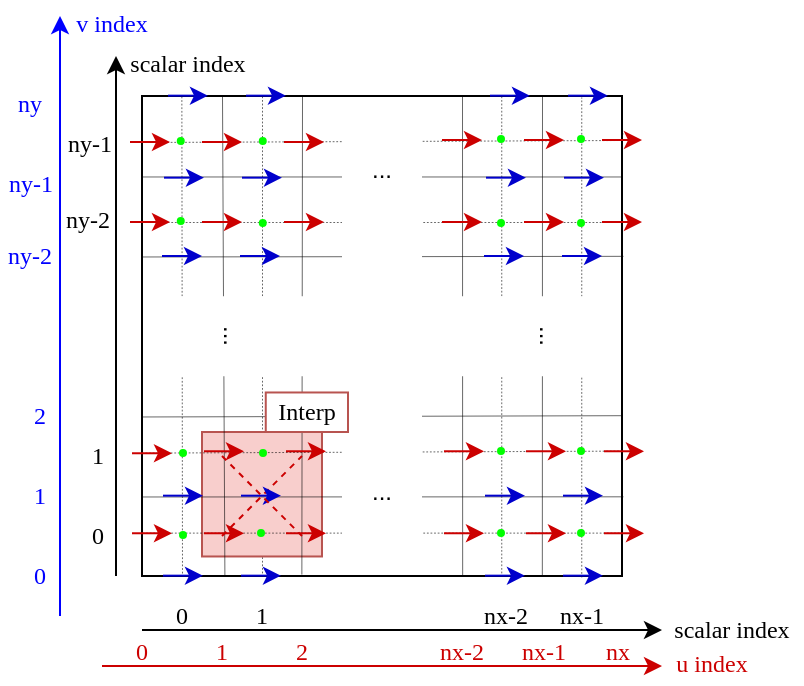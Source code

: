 <mxfile pages="2">
    <diagram id="_3IJ8k5NUj9pufxb031T" name="Interp_u2v">
        <mxGraphModel dx="554" dy="362" grid="1" gridSize="10" guides="1" tooltips="1" connect="1" arrows="1" fold="1" page="1" pageScale="1" pageWidth="850" pageHeight="1100" math="0" shadow="0">
            <root>
                <mxCell id="0"/>
                <mxCell id="1" parent="0"/>
                <mxCell id="GrzHbech-eeEjeZB8RTP-1" value="" style="endArrow=none;dashed=1;html=1;rounded=0;entryX=1;entryY=0.25;entryDx=0;entryDy=0;strokeWidth=0.3;" edge="1" parent="1" target="GrzHbech-eeEjeZB8RTP-3">
                    <mxGeometry width="50" height="50" relative="1" as="geometry">
                        <mxPoint x="80" y="140" as="sourcePoint"/>
                        <mxPoint x="150" y="90.24" as="targetPoint"/>
                    </mxGeometry>
                </mxCell>
                <mxCell id="GrzHbech-eeEjeZB8RTP-2" value="" style="endArrow=none;dashed=1;html=1;rounded=0;entryX=0;entryY=0.084;entryDx=0;entryDy=0;entryPerimeter=0;strokeWidth=0.3;exitX=1.002;exitY=0.078;exitDx=0;exitDy=0;exitPerimeter=0;" edge="1" parent="1" source="GrzHbech-eeEjeZB8RTP-3" target="GrzHbech-eeEjeZB8RTP-3">
                    <mxGeometry width="50" height="50" relative="1" as="geometry">
                        <mxPoint x="110" y="90" as="sourcePoint"/>
                        <mxPoint x="110" y="330" as="targetPoint"/>
                    </mxGeometry>
                </mxCell>
                <mxCell id="GrzHbech-eeEjeZB8RTP-3" value="" style="rounded=0;whiteSpace=wrap;html=1;" vertex="1" parent="1">
                    <mxGeometry x="80" y="80" width="240" height="240" as="geometry"/>
                </mxCell>
                <mxCell id="GrzHbech-eeEjeZB8RTP-4" value="" style="endArrow=classic;html=1;rounded=0;strokeColor=#CC0000;" edge="1" parent="1">
                    <mxGeometry width="50" height="50" relative="1" as="geometry">
                        <mxPoint x="60" y="365" as="sourcePoint"/>
                        <mxPoint x="340" y="365" as="targetPoint"/>
                    </mxGeometry>
                </mxCell>
                <mxCell id="GrzHbech-eeEjeZB8RTP-5" value="" style="endArrow=classic;html=1;rounded=0;strokeColor=#0000FF;" edge="1" parent="1">
                    <mxGeometry width="50" height="50" relative="1" as="geometry">
                        <mxPoint x="39" y="340" as="sourcePoint"/>
                        <mxPoint x="39" y="40" as="targetPoint"/>
                    </mxGeometry>
                </mxCell>
                <mxCell id="GrzHbech-eeEjeZB8RTP-6" value="" style="endArrow=none;dashed=1;html=1;rounded=0;entryX=0.082;entryY=0;entryDx=0;entryDy=0;entryPerimeter=0;strokeWidth=0.3;exitX=0.082;exitY=0;exitDx=0;exitDy=0;exitPerimeter=0;" edge="1" parent="1" source="GrzHbech-eeEjeZB8RTP-3">
                    <mxGeometry width="50" height="50" relative="1" as="geometry">
                        <mxPoint x="150" y="253" as="sourcePoint"/>
                        <mxPoint x="100" y="320" as="targetPoint"/>
                    </mxGeometry>
                </mxCell>
                <mxCell id="GrzHbech-eeEjeZB8RTP-7" value="" style="endArrow=none;dashed=1;html=1;rounded=0;entryX=0.082;entryY=0;entryDx=0;entryDy=0;entryPerimeter=0;strokeWidth=0.3;" edge="1" parent="1">
                    <mxGeometry width="50" height="50" relative="1" as="geometry">
                        <mxPoint x="140" y="320.24" as="sourcePoint"/>
                        <mxPoint x="140" y="80.24" as="targetPoint"/>
                    </mxGeometry>
                </mxCell>
                <mxCell id="GrzHbech-eeEjeZB8RTP-8" value="" style="group;strokeColor=none;strokeWidth=0.3;" vertex="1" connectable="0" parent="1">
                    <mxGeometry x="80" y="80.24" width="240" height="239.76" as="geometry"/>
                </mxCell>
                <mxCell id="GrzHbech-eeEjeZB8RTP-141" value="" style="rounded=0;whiteSpace=wrap;html=1;fillColor=#f8cecc;strokeColor=#b85450;" vertex="1" parent="GrzHbech-eeEjeZB8RTP-8">
                    <mxGeometry x="30" y="167.76" width="60" height="62.24" as="geometry"/>
                </mxCell>
                <mxCell id="GrzHbech-eeEjeZB8RTP-9" value="" style="endArrow=none;html=1;rounded=0;strokeWidth=0.3;" edge="1" parent="GrzHbech-eeEjeZB8RTP-8">
                    <mxGeometry width="50" height="50" relative="1" as="geometry">
                        <mxPoint y="40.0" as="sourcePoint"/>
                        <mxPoint x="240" y="40.0" as="targetPoint"/>
                    </mxGeometry>
                </mxCell>
                <mxCell id="GrzHbech-eeEjeZB8RTP-10" value="" style="endArrow=none;html=1;rounded=0;entryX=1.002;entryY=0.333;entryDx=0;entryDy=0;entryPerimeter=0;strokeWidth=0.3;" edge="1" parent="GrzHbech-eeEjeZB8RTP-8" target="GrzHbech-eeEjeZB8RTP-3">
                    <mxGeometry width="50" height="50" relative="1" as="geometry">
                        <mxPoint y="80.0" as="sourcePoint"/>
                        <mxPoint x="200" y="80.0" as="targetPoint"/>
                    </mxGeometry>
                </mxCell>
                <mxCell id="GrzHbech-eeEjeZB8RTP-11" value="" style="endArrow=none;html=1;rounded=0;entryX=1;entryY=0.665;entryDx=0;entryDy=0;entryPerimeter=0;strokeWidth=0.3;" edge="1" parent="GrzHbech-eeEjeZB8RTP-8" target="GrzHbech-eeEjeZB8RTP-3">
                    <mxGeometry width="50" height="50" relative="1" as="geometry">
                        <mxPoint y="160" as="sourcePoint"/>
                        <mxPoint x="200" y="160" as="targetPoint"/>
                    </mxGeometry>
                </mxCell>
                <mxCell id="GrzHbech-eeEjeZB8RTP-12" value="" style="endArrow=none;html=1;rounded=0;entryX=1.002;entryY=0.834;entryDx=0;entryDy=0;entryPerimeter=0;strokeWidth=0.3;" edge="1" parent="GrzHbech-eeEjeZB8RTP-8" target="GrzHbech-eeEjeZB8RTP-3">
                    <mxGeometry width="50" height="50" relative="1" as="geometry">
                        <mxPoint y="200" as="sourcePoint"/>
                        <mxPoint x="200" y="200" as="targetPoint"/>
                    </mxGeometry>
                </mxCell>
                <mxCell id="GrzHbech-eeEjeZB8RTP-13" value="" style="endArrow=none;html=1;rounded=0;exitX=0.195;exitY=-0.001;exitDx=0;exitDy=0;exitPerimeter=0;entryX=0.2;entryY=0.998;entryDx=0;entryDy=0;entryPerimeter=0;strokeWidth=0.3;" edge="1" parent="GrzHbech-eeEjeZB8RTP-8">
                    <mxGeometry width="50" height="50" relative="1" as="geometry">
                        <mxPoint x="40.0" as="sourcePoint"/>
                        <mxPoint x="41.2" y="239.76" as="targetPoint"/>
                    </mxGeometry>
                </mxCell>
                <mxCell id="GrzHbech-eeEjeZB8RTP-14" value="" style="endArrow=none;html=1;rounded=0;exitX=0.195;exitY=-0.001;exitDx=0;exitDy=0;exitPerimeter=0;entryX=0.332;entryY=0.996;entryDx=0;entryDy=0;entryPerimeter=0;strokeWidth=0.3;" edge="1" parent="GrzHbech-eeEjeZB8RTP-8" target="GrzHbech-eeEjeZB8RTP-3">
                    <mxGeometry width="50" height="50" relative="1" as="geometry">
                        <mxPoint x="80" y="1.421e-14" as="sourcePoint"/>
                        <mxPoint x="81" y="200" as="targetPoint"/>
                    </mxGeometry>
                </mxCell>
                <mxCell id="GrzHbech-eeEjeZB8RTP-15" value="" style="endArrow=none;html=1;rounded=0;exitX=0.195;exitY=-0.001;exitDx=0;exitDy=0;exitPerimeter=0;entryX=0.667;entryY=0.998;entryDx=0;entryDy=0;entryPerimeter=0;strokeWidth=0.3;" edge="1" parent="GrzHbech-eeEjeZB8RTP-8" target="GrzHbech-eeEjeZB8RTP-3">
                    <mxGeometry width="50" height="50" relative="1" as="geometry">
                        <mxPoint x="160" y="1.421e-14" as="sourcePoint"/>
                        <mxPoint x="161" y="200" as="targetPoint"/>
                    </mxGeometry>
                </mxCell>
                <mxCell id="GrzHbech-eeEjeZB8RTP-16" value="" style="endArrow=none;html=1;rounded=0;exitX=0.195;exitY=-0.001;exitDx=0;exitDy=0;exitPerimeter=0;entryX=0.833;entryY=1.001;entryDx=0;entryDy=0;entryPerimeter=0;strokeWidth=0.3;" edge="1" parent="GrzHbech-eeEjeZB8RTP-8" target="GrzHbech-eeEjeZB8RTP-3">
                    <mxGeometry width="50" height="50" relative="1" as="geometry">
                        <mxPoint x="200" y="1.421e-14" as="sourcePoint"/>
                        <mxPoint x="201" y="200" as="targetPoint"/>
                    </mxGeometry>
                </mxCell>
                <mxCell id="GrzHbech-eeEjeZB8RTP-17" value="" style="endArrow=none;dashed=1;html=1;rounded=0;entryX=0.082;entryY=0;entryDx=0;entryDy=0;entryPerimeter=0;strokeWidth=0.3;" edge="1" parent="GrzHbech-eeEjeZB8RTP-8">
                    <mxGeometry width="50" height="50" relative="1" as="geometry">
                        <mxPoint x="179.63" y="240.0" as="sourcePoint"/>
                        <mxPoint x="179.63" y="1.421e-14" as="targetPoint"/>
                    </mxGeometry>
                </mxCell>
                <mxCell id="GrzHbech-eeEjeZB8RTP-18" value="" style="endArrow=none;dashed=1;html=1;rounded=0;entryX=0.082;entryY=0;entryDx=0;entryDy=0;entryPerimeter=0;strokeWidth=0.3;" edge="1" parent="GrzHbech-eeEjeZB8RTP-8">
                    <mxGeometry width="50" height="50" relative="1" as="geometry">
                        <mxPoint x="219.63" y="240.24" as="sourcePoint"/>
                        <mxPoint x="219.63" y="0.24" as="targetPoint"/>
                    </mxGeometry>
                </mxCell>
                <mxCell id="GrzHbech-eeEjeZB8RTP-19" value="" style="endArrow=none;dashed=1;html=1;rounded=0;entryX=0;entryY=0.084;entryDx=0;entryDy=0;entryPerimeter=0;strokeWidth=0.3;exitX=1.002;exitY=0.078;exitDx=0;exitDy=0;exitPerimeter=0;" edge="1" parent="GrzHbech-eeEjeZB8RTP-8">
                    <mxGeometry width="50" height="50" relative="1" as="geometry">
                        <mxPoint x="240" y="177.07" as="sourcePoint"/>
                        <mxPoint y="178.07" as="targetPoint"/>
                    </mxGeometry>
                </mxCell>
                <mxCell id="GrzHbech-eeEjeZB8RTP-20" value="" style="endArrow=none;dashed=1;html=1;rounded=0;entryX=1;entryY=0.25;entryDx=0;entryDy=0;strokeWidth=0.3;" edge="1" parent="GrzHbech-eeEjeZB8RTP-8">
                    <mxGeometry width="50" height="50" relative="1" as="geometry">
                        <mxPoint y="218.07" as="sourcePoint"/>
                        <mxPoint x="240" y="218.07" as="targetPoint"/>
                    </mxGeometry>
                </mxCell>
                <mxCell id="GrzHbech-eeEjeZB8RTP-21" value="" style="endArrow=none;dashed=1;html=1;rounded=0;entryX=0;entryY=0.084;entryDx=0;entryDy=0;entryPerimeter=0;strokeWidth=0.3;exitX=1.002;exitY=0.078;exitDx=0;exitDy=0;exitPerimeter=0;" edge="1" parent="GrzHbech-eeEjeZB8RTP-8">
                    <mxGeometry width="50" height="50" relative="1" as="geometry">
                        <mxPoint x="240" y="21.76" as="sourcePoint"/>
                        <mxPoint y="22.76" as="targetPoint"/>
                    </mxGeometry>
                </mxCell>
                <mxCell id="GrzHbech-eeEjeZB8RTP-22" value="" style="endArrow=none;dashed=1;html=1;rounded=0;entryX=1;entryY=0.25;entryDx=0;entryDy=0;strokeWidth=0.3;" edge="1" parent="GrzHbech-eeEjeZB8RTP-8">
                    <mxGeometry width="50" height="50" relative="1" as="geometry">
                        <mxPoint y="62.76" as="sourcePoint"/>
                        <mxPoint x="240" y="62.76" as="targetPoint"/>
                    </mxGeometry>
                </mxCell>
                <mxCell id="GrzHbech-eeEjeZB8RTP-23" value="" style="rounded=0;whiteSpace=wrap;html=1;strokeColor=none;rotation=-90;" vertex="1" parent="GrzHbech-eeEjeZB8RTP-8">
                    <mxGeometry x="15" y="99.76" width="210" height="40" as="geometry"/>
                </mxCell>
                <mxCell id="GrzHbech-eeEjeZB8RTP-24" value="" style="rounded=0;whiteSpace=wrap;html=1;strokeColor=none;" vertex="1" parent="GrzHbech-eeEjeZB8RTP-8">
                    <mxGeometry x="15" y="99.88" width="210" height="40" as="geometry"/>
                </mxCell>
                <mxCell id="GrzHbech-eeEjeZB8RTP-25" value="..." style="text;html=1;align=center;verticalAlign=middle;whiteSpace=wrap;rounded=0;rotation=90;" vertex="1" parent="GrzHbech-eeEjeZB8RTP-8">
                    <mxGeometry x="15" y="104.76" width="60" height="30" as="geometry"/>
                </mxCell>
                <mxCell id="GrzHbech-eeEjeZB8RTP-26" value="..." style="text;html=1;align=center;verticalAlign=middle;whiteSpace=wrap;rounded=0;rotation=90;" vertex="1" parent="GrzHbech-eeEjeZB8RTP-8">
                    <mxGeometry x="173" y="104.76" width="60" height="30" as="geometry"/>
                </mxCell>
                <mxCell id="GrzHbech-eeEjeZB8RTP-27" value="..." style="text;html=1;align=center;verticalAlign=middle;whiteSpace=wrap;rounded=0;" vertex="1" parent="GrzHbech-eeEjeZB8RTP-8">
                    <mxGeometry x="90" y="182.76" width="60" height="30" as="geometry"/>
                </mxCell>
                <mxCell id="GrzHbech-eeEjeZB8RTP-28" value="..." style="text;html=1;align=center;verticalAlign=middle;whiteSpace=wrap;rounded=0;" vertex="1" parent="GrzHbech-eeEjeZB8RTP-8">
                    <mxGeometry x="90" y="21.76" width="60" height="30" as="geometry"/>
                </mxCell>
                <mxCell id="GrzHbech-eeEjeZB8RTP-29" value="" style="endArrow=classic;html=1;rounded=0;strokeColor=#CC0000;" edge="1" parent="GrzHbech-eeEjeZB8RTP-8">
                    <mxGeometry width="50" height="50" relative="1" as="geometry">
                        <mxPoint x="30" y="22.76" as="sourcePoint"/>
                        <mxPoint x="50" y="22.76" as="targetPoint"/>
                    </mxGeometry>
                </mxCell>
                <mxCell id="GrzHbech-eeEjeZB8RTP-30" value="" style="endArrow=classic;html=1;rounded=0;strokeColor=#CC0000;" edge="1" parent="GrzHbech-eeEjeZB8RTP-8">
                    <mxGeometry width="50" height="50" relative="1" as="geometry">
                        <mxPoint x="30" y="62.76" as="sourcePoint"/>
                        <mxPoint x="50" y="62.76" as="targetPoint"/>
                    </mxGeometry>
                </mxCell>
                <mxCell id="GrzHbech-eeEjeZB8RTP-31" value="" style="endArrow=classic;html=1;rounded=0;strokeColor=#CC0000;" edge="1" parent="GrzHbech-eeEjeZB8RTP-8">
                    <mxGeometry width="50" height="50" relative="1" as="geometry">
                        <mxPoint x="31" y="177.39" as="sourcePoint"/>
                        <mxPoint x="51" y="177.39" as="targetPoint"/>
                    </mxGeometry>
                </mxCell>
                <mxCell id="GrzHbech-eeEjeZB8RTP-32" value="" style="endArrow=classic;html=1;rounded=0;strokeColor=#CC0000;" edge="1" parent="GrzHbech-eeEjeZB8RTP-8">
                    <mxGeometry width="50" height="50" relative="1" as="geometry">
                        <mxPoint x="31" y="218.39" as="sourcePoint"/>
                        <mxPoint x="51" y="218.39" as="targetPoint"/>
                    </mxGeometry>
                </mxCell>
                <mxCell id="GrzHbech-eeEjeZB8RTP-36" value="" style="ellipse;whiteSpace=wrap;html=1;aspect=fixed;fillColor=#00FF00;strokeColor=#00FF00;" vertex="1" parent="GrzHbech-eeEjeZB8RTP-8">
                    <mxGeometry x="58.88" y="20.76" width="3" height="3" as="geometry"/>
                </mxCell>
                <mxCell id="GrzHbech-eeEjeZB8RTP-37" value="" style="ellipse;whiteSpace=wrap;html=1;aspect=fixed;fillColor=#00FF00;strokeColor=#00FF00;" vertex="1" parent="GrzHbech-eeEjeZB8RTP-8">
                    <mxGeometry x="17.88" y="20.76" width="3" height="3" as="geometry"/>
                </mxCell>
                <mxCell id="GrzHbech-eeEjeZB8RTP-38" value="" style="ellipse;whiteSpace=wrap;html=1;aspect=fixed;fillColor=#00FF00;strokeColor=#00FF00;" vertex="1" parent="GrzHbech-eeEjeZB8RTP-8">
                    <mxGeometry x="17.88" y="60.76" width="3" height="3" as="geometry"/>
                </mxCell>
                <mxCell id="GrzHbech-eeEjeZB8RTP-39" value="" style="ellipse;whiteSpace=wrap;html=1;aspect=fixed;fillColor=#00FF00;strokeColor=#00FF00;" vertex="1" parent="GrzHbech-eeEjeZB8RTP-8">
                    <mxGeometry x="58.88" y="61.76" width="3" height="3" as="geometry"/>
                </mxCell>
                <mxCell id="GrzHbech-eeEjeZB8RTP-124" value="" style="endArrow=classic;html=1;rounded=0;strokeColor=#0000CC;fillColor=#f8cecc;" edge="1" parent="GrzHbech-eeEjeZB8RTP-8">
                    <mxGeometry width="50" height="50" relative="1" as="geometry">
                        <mxPoint x="10" y="79.76" as="sourcePoint"/>
                        <mxPoint x="30" y="79.76" as="targetPoint"/>
                    </mxGeometry>
                </mxCell>
                <mxCell id="GrzHbech-eeEjeZB8RTP-125" value="" style="endArrow=classic;html=1;rounded=0;strokeColor=#0000CC;fillColor=#f8cecc;" edge="1" parent="GrzHbech-eeEjeZB8RTP-8">
                    <mxGeometry width="50" height="50" relative="1" as="geometry">
                        <mxPoint x="49" y="79.76" as="sourcePoint"/>
                        <mxPoint x="69" y="79.76" as="targetPoint"/>
                    </mxGeometry>
                </mxCell>
                <mxCell id="GrzHbech-eeEjeZB8RTP-126" value="" style="endArrow=classic;html=1;rounded=0;strokeColor=#0000CC;fillColor=#f8cecc;" edge="1" parent="GrzHbech-eeEjeZB8RTP-8">
                    <mxGeometry width="50" height="50" relative="1" as="geometry">
                        <mxPoint x="171" y="79.76" as="sourcePoint"/>
                        <mxPoint x="191" y="79.76" as="targetPoint"/>
                    </mxGeometry>
                </mxCell>
                <mxCell id="GrzHbech-eeEjeZB8RTP-127" value="" style="endArrow=classic;html=1;rounded=0;strokeColor=#0000CC;fillColor=#f8cecc;" edge="1" parent="GrzHbech-eeEjeZB8RTP-8">
                    <mxGeometry width="50" height="50" relative="1" as="geometry">
                        <mxPoint x="210" y="79.76" as="sourcePoint"/>
                        <mxPoint x="230" y="79.76" as="targetPoint"/>
                    </mxGeometry>
                </mxCell>
                <mxCell id="GrzHbech-eeEjeZB8RTP-142" value="Interp" style="text;html=1;align=center;verticalAlign=middle;whiteSpace=wrap;rounded=0;fillColor=#FFFFFF;strokeColor=#b85450;fontFamily=Times New Roman;" vertex="1" parent="GrzHbech-eeEjeZB8RTP-8">
                    <mxGeometry x="61.88" y="148" width="41.12" height="19.76" as="geometry"/>
                </mxCell>
                <mxCell id="GrzHbech-eeEjeZB8RTP-143" value="" style="endArrow=none;dashed=1;html=1;strokeColor=#CC0000;" edge="1" parent="GrzHbech-eeEjeZB8RTP-8">
                    <mxGeometry width="50" height="50" relative="1" as="geometry">
                        <mxPoint x="40" y="219.76" as="sourcePoint"/>
                        <mxPoint x="80" y="179.76" as="targetPoint"/>
                    </mxGeometry>
                </mxCell>
                <mxCell id="GrzHbech-eeEjeZB8RTP-40" value="u index" style="text;html=1;align=center;verticalAlign=middle;whiteSpace=wrap;rounded=0;fontFamily=Times New Roman;fontColor=#CC0000;" vertex="1" parent="1">
                    <mxGeometry x="340" y="354" width="50" height="20" as="geometry"/>
                </mxCell>
                <mxCell id="GrzHbech-eeEjeZB8RTP-41" value="v index" style="text;html=1;align=center;verticalAlign=middle;whiteSpace=wrap;rounded=0;fontFamily=Times New Roman;fontColor=#0000FF;" vertex="1" parent="1">
                    <mxGeometry x="40" y="34" width="50" height="20" as="geometry"/>
                </mxCell>
                <mxCell id="GrzHbech-eeEjeZB8RTP-42" value="" style="endArrow=classic;html=1;rounded=0;strokeColor=#000000;" edge="1" parent="1">
                    <mxGeometry width="50" height="50" relative="1" as="geometry">
                        <mxPoint x="80" y="347" as="sourcePoint"/>
                        <mxPoint x="340" y="347" as="targetPoint"/>
                    </mxGeometry>
                </mxCell>
                <mxCell id="GrzHbech-eeEjeZB8RTP-43" value="scalar index" style="text;html=1;align=center;verticalAlign=middle;whiteSpace=wrap;rounded=0;fontFamily=Times New Roman;fontColor=#000000;" vertex="1" parent="1">
                    <mxGeometry x="340" y="337" width="70" height="20" as="geometry"/>
                </mxCell>
                <mxCell id="GrzHbech-eeEjeZB8RTP-44" value="" style="endArrow=classic;html=1;rounded=0;strokeColor=#000000;" edge="1" parent="1">
                    <mxGeometry width="50" height="50" relative="1" as="geometry">
                        <mxPoint x="67" y="320" as="sourcePoint"/>
                        <mxPoint x="67" y="60" as="targetPoint"/>
                    </mxGeometry>
                </mxCell>
                <mxCell id="GrzHbech-eeEjeZB8RTP-45" value="scalar index" style="text;html=1;align=center;verticalAlign=middle;whiteSpace=wrap;rounded=0;fontFamily=Times New Roman;fontColor=#000000;" vertex="1" parent="1">
                    <mxGeometry x="68" y="54" width="70" height="20" as="geometry"/>
                </mxCell>
                <mxCell id="GrzHbech-eeEjeZB8RTP-46" value="0" style="text;html=1;align=center;verticalAlign=middle;whiteSpace=wrap;rounded=0;fontFamily=Times New Roman;" vertex="1" parent="1">
                    <mxGeometry x="90" y="330" width="20" height="20" as="geometry"/>
                </mxCell>
                <mxCell id="GrzHbech-eeEjeZB8RTP-47" value="1" style="text;html=1;align=center;verticalAlign=middle;whiteSpace=wrap;rounded=0;fontFamily=Times New Roman;" vertex="1" parent="1">
                    <mxGeometry x="130" y="330" width="20" height="20" as="geometry"/>
                </mxCell>
                <mxCell id="GrzHbech-eeEjeZB8RTP-48" value="nx-1" style="text;html=1;align=center;verticalAlign=middle;whiteSpace=wrap;rounded=0;fontFamily=Times New Roman;" vertex="1" parent="1">
                    <mxGeometry x="284.5" y="330" width="30" height="20" as="geometry"/>
                </mxCell>
                <mxCell id="GrzHbech-eeEjeZB8RTP-49" value="nx-2" style="text;html=1;align=center;verticalAlign=middle;whiteSpace=wrap;rounded=0;fontFamily=Times New Roman;" vertex="1" parent="1">
                    <mxGeometry x="247" y="330" width="30" height="20" as="geometry"/>
                </mxCell>
                <mxCell id="GrzHbech-eeEjeZB8RTP-50" value="0" style="text;html=1;align=center;verticalAlign=middle;whiteSpace=wrap;rounded=0;fontFamily=Times New Roman;fontColor=#CC0000;" vertex="1" parent="1">
                    <mxGeometry x="70" y="348" width="20" height="20" as="geometry"/>
                </mxCell>
                <mxCell id="GrzHbech-eeEjeZB8RTP-51" value="1" style="text;html=1;align=center;verticalAlign=middle;whiteSpace=wrap;rounded=0;fontFamily=Times New Roman;fontColor=#CC0000;" vertex="1" parent="1">
                    <mxGeometry x="110" y="348" width="20" height="20" as="geometry"/>
                </mxCell>
                <mxCell id="GrzHbech-eeEjeZB8RTP-52" value="nx-1" style="text;html=1;align=center;verticalAlign=middle;whiteSpace=wrap;rounded=0;fontFamily=Times New Roman;fontColor=#CC0000;" vertex="1" parent="1">
                    <mxGeometry x="266" y="348" width="30" height="20" as="geometry"/>
                </mxCell>
                <mxCell id="GrzHbech-eeEjeZB8RTP-53" value="nx-2" style="text;html=1;align=center;verticalAlign=middle;whiteSpace=wrap;rounded=0;fontFamily=Times New Roman;fontColor=#CC0000;" vertex="1" parent="1">
                    <mxGeometry x="225" y="348" width="30" height="20" as="geometry"/>
                </mxCell>
                <mxCell id="GrzHbech-eeEjeZB8RTP-54" value="2" style="text;html=1;align=center;verticalAlign=middle;whiteSpace=wrap;rounded=0;fontFamily=Times New Roman;fontColor=#CC0000;" vertex="1" parent="1">
                    <mxGeometry x="150" y="348" width="20" height="20" as="geometry"/>
                </mxCell>
                <mxCell id="GrzHbech-eeEjeZB8RTP-55" value="nx" style="text;html=1;align=center;verticalAlign=middle;whiteSpace=wrap;rounded=0;fontFamily=Times New Roman;fontColor=#CC0000;" vertex="1" parent="1">
                    <mxGeometry x="303" y="348" width="30" height="20" as="geometry"/>
                </mxCell>
                <mxCell id="GrzHbech-eeEjeZB8RTP-56" value="0" style="text;html=1;align=center;verticalAlign=middle;whiteSpace=wrap;rounded=0;fontFamily=Times New Roman;" vertex="1" parent="1">
                    <mxGeometry x="48" y="290" width="20" height="20" as="geometry"/>
                </mxCell>
                <mxCell id="GrzHbech-eeEjeZB8RTP-57" value="1" style="text;html=1;align=center;verticalAlign=middle;whiteSpace=wrap;rounded=0;fontFamily=Times New Roman;" vertex="1" parent="1">
                    <mxGeometry x="48" y="250" width="20" height="20" as="geometry"/>
                </mxCell>
                <mxCell id="GrzHbech-eeEjeZB8RTP-58" value="ny-2" style="text;html=1;align=center;verticalAlign=middle;whiteSpace=wrap;rounded=0;fontFamily=Times New Roman;" vertex="1" parent="1">
                    <mxGeometry x="38" y="132" width="30" height="20" as="geometry"/>
                </mxCell>
                <mxCell id="GrzHbech-eeEjeZB8RTP-59" value="ny-1" style="text;html=1;align=center;verticalAlign=middle;whiteSpace=wrap;rounded=0;fontFamily=Times New Roman;" vertex="1" parent="1">
                    <mxGeometry x="40" y="94" width="28" height="20" as="geometry"/>
                </mxCell>
                <mxCell id="GrzHbech-eeEjeZB8RTP-60" value="0" style="text;html=1;align=center;verticalAlign=middle;whiteSpace=wrap;rounded=0;fontFamily=Times New Roman;fontColor=#0000FF;" vertex="1" parent="1">
                    <mxGeometry x="19" y="310" width="20" height="20" as="geometry"/>
                </mxCell>
                <mxCell id="GrzHbech-eeEjeZB8RTP-61" value="1" style="text;html=1;align=center;verticalAlign=middle;whiteSpace=wrap;rounded=0;fontFamily=Times New Roman;fontColor=#0000FF;" vertex="1" parent="1">
                    <mxGeometry x="19" y="270" width="20" height="20" as="geometry"/>
                </mxCell>
                <mxCell id="GrzHbech-eeEjeZB8RTP-62" value="2" style="text;html=1;align=center;verticalAlign=middle;whiteSpace=wrap;rounded=0;fontFamily=Times New Roman;fontColor=#0000FF;" vertex="1" parent="1">
                    <mxGeometry x="19" y="230" width="20" height="20" as="geometry"/>
                </mxCell>
                <mxCell id="GrzHbech-eeEjeZB8RTP-63" value="ny-2" style="text;html=1;align=center;verticalAlign=middle;whiteSpace=wrap;rounded=0;fontFamily=Times New Roman;fontColor=#0000FF;" vertex="1" parent="1">
                    <mxGeometry x="9" y="150" width="30" height="20" as="geometry"/>
                </mxCell>
                <mxCell id="GrzHbech-eeEjeZB8RTP-64" value="ny-1" style="text;html=1;align=center;verticalAlign=middle;whiteSpace=wrap;rounded=0;fontFamily=Times New Roman;fontColor=#0000FF;" vertex="1" parent="1">
                    <mxGeometry x="10" y="114" width="29" height="20" as="geometry"/>
                </mxCell>
                <mxCell id="GrzHbech-eeEjeZB8RTP-65" value="ny" style="text;html=1;align=center;verticalAlign=middle;whiteSpace=wrap;rounded=0;fontFamily=Times New Roman;fontColor=#0000FF;" vertex="1" parent="1">
                    <mxGeometry x="9" y="74" width="30" height="20" as="geometry"/>
                </mxCell>
                <mxCell id="GrzHbech-eeEjeZB8RTP-66" value="" style="endArrow=classic;html=1;rounded=0;strokeColor=#CC0000;" edge="1" parent="1">
                    <mxGeometry width="50" height="50" relative="1" as="geometry">
                        <mxPoint x="151" y="103" as="sourcePoint"/>
                        <mxPoint x="171" y="103" as="targetPoint"/>
                    </mxGeometry>
                </mxCell>
                <mxCell id="GrzHbech-eeEjeZB8RTP-67" value="" style="endArrow=classic;html=1;rounded=0;strokeColor=#CC0000;" edge="1" parent="1">
                    <mxGeometry width="50" height="50" relative="1" as="geometry">
                        <mxPoint x="151" y="143" as="sourcePoint"/>
                        <mxPoint x="171" y="143" as="targetPoint"/>
                    </mxGeometry>
                </mxCell>
                <mxCell id="GrzHbech-eeEjeZB8RTP-68" value="" style="endArrow=classic;html=1;rounded=0;strokeColor=#CC0000;" edge="1" parent="1">
                    <mxGeometry width="50" height="50" relative="1" as="geometry">
                        <mxPoint x="152" y="257.63" as="sourcePoint"/>
                        <mxPoint x="172" y="257.63" as="targetPoint"/>
                    </mxGeometry>
                </mxCell>
                <mxCell id="GrzHbech-eeEjeZB8RTP-69" value="" style="endArrow=classic;html=1;rounded=0;strokeColor=#CC0000;" edge="1" parent="1">
                    <mxGeometry width="50" height="50" relative="1" as="geometry">
                        <mxPoint x="152" y="298.63" as="sourcePoint"/>
                        <mxPoint x="172" y="298.63" as="targetPoint"/>
                    </mxGeometry>
                </mxCell>
                <mxCell id="GrzHbech-eeEjeZB8RTP-70" value="" style="endArrow=classic;html=1;rounded=0;strokeColor=#CC0000;" edge="1" parent="1">
                    <mxGeometry width="50" height="50" relative="1" as="geometry">
                        <mxPoint x="74" y="103" as="sourcePoint"/>
                        <mxPoint x="94" y="103" as="targetPoint"/>
                    </mxGeometry>
                </mxCell>
                <mxCell id="GrzHbech-eeEjeZB8RTP-71" value="" style="endArrow=classic;html=1;rounded=0;strokeColor=#CC0000;" edge="1" parent="1">
                    <mxGeometry width="50" height="50" relative="1" as="geometry">
                        <mxPoint x="74" y="143" as="sourcePoint"/>
                        <mxPoint x="94" y="143" as="targetPoint"/>
                    </mxGeometry>
                </mxCell>
                <mxCell id="GrzHbech-eeEjeZB8RTP-72" value="" style="endArrow=classic;html=1;rounded=0;strokeColor=#CC0000;" edge="1" parent="1">
                    <mxGeometry width="50" height="50" relative="1" as="geometry">
                        <mxPoint x="75" y="258.63" as="sourcePoint"/>
                        <mxPoint x="95" y="258.63" as="targetPoint"/>
                    </mxGeometry>
                </mxCell>
                <mxCell id="GrzHbech-eeEjeZB8RTP-73" value="" style="endArrow=classic;html=1;rounded=0;strokeColor=#CC0000;" edge="1" parent="1">
                    <mxGeometry width="50" height="50" relative="1" as="geometry">
                        <mxPoint x="75" y="298.63" as="sourcePoint"/>
                        <mxPoint x="95" y="298.63" as="targetPoint"/>
                    </mxGeometry>
                </mxCell>
                <mxCell id="GrzHbech-eeEjeZB8RTP-74" value="" style="endArrow=classic;html=1;rounded=0;strokeColor=#CC0000;" edge="1" parent="1">
                    <mxGeometry width="50" height="50" relative="1" as="geometry">
                        <mxPoint x="230" y="102" as="sourcePoint"/>
                        <mxPoint x="250" y="102" as="targetPoint"/>
                    </mxGeometry>
                </mxCell>
                <mxCell id="GrzHbech-eeEjeZB8RTP-75" value="" style="endArrow=classic;html=1;rounded=0;strokeColor=#CC0000;" edge="1" parent="1">
                    <mxGeometry width="50" height="50" relative="1" as="geometry">
                        <mxPoint x="230" y="143" as="sourcePoint"/>
                        <mxPoint x="250" y="143" as="targetPoint"/>
                    </mxGeometry>
                </mxCell>
                <mxCell id="GrzHbech-eeEjeZB8RTP-76" value="" style="endArrow=classic;html=1;rounded=0;strokeColor=#CC0000;" edge="1" parent="1">
                    <mxGeometry width="50" height="50" relative="1" as="geometry">
                        <mxPoint x="231" y="257.63" as="sourcePoint"/>
                        <mxPoint x="251" y="257.63" as="targetPoint"/>
                    </mxGeometry>
                </mxCell>
                <mxCell id="GrzHbech-eeEjeZB8RTP-77" value="" style="endArrow=classic;html=1;rounded=0;strokeColor=#CC0000;" edge="1" parent="1">
                    <mxGeometry width="50" height="50" relative="1" as="geometry">
                        <mxPoint x="231" y="298.63" as="sourcePoint"/>
                        <mxPoint x="251" y="298.63" as="targetPoint"/>
                    </mxGeometry>
                </mxCell>
                <mxCell id="GrzHbech-eeEjeZB8RTP-78" value="" style="endArrow=classic;html=1;rounded=0;strokeColor=#CC0000;" edge="1" parent="1">
                    <mxGeometry width="50" height="50" relative="1" as="geometry">
                        <mxPoint x="271" y="102" as="sourcePoint"/>
                        <mxPoint x="291" y="102" as="targetPoint"/>
                    </mxGeometry>
                </mxCell>
                <mxCell id="GrzHbech-eeEjeZB8RTP-79" value="" style="endArrow=classic;html=1;rounded=0;strokeColor=#CC0000;" edge="1" parent="1">
                    <mxGeometry width="50" height="50" relative="1" as="geometry">
                        <mxPoint x="271" y="143" as="sourcePoint"/>
                        <mxPoint x="291" y="143" as="targetPoint"/>
                    </mxGeometry>
                </mxCell>
                <mxCell id="GrzHbech-eeEjeZB8RTP-80" value="" style="endArrow=classic;html=1;rounded=0;strokeColor=#CC0000;" edge="1" parent="1">
                    <mxGeometry width="50" height="50" relative="1" as="geometry">
                        <mxPoint x="272" y="257.63" as="sourcePoint"/>
                        <mxPoint x="292" y="257.63" as="targetPoint"/>
                    </mxGeometry>
                </mxCell>
                <mxCell id="GrzHbech-eeEjeZB8RTP-81" value="" style="endArrow=classic;html=1;rounded=0;strokeColor=#CC0000;" edge="1" parent="1">
                    <mxGeometry width="50" height="50" relative="1" as="geometry">
                        <mxPoint x="272" y="298.63" as="sourcePoint"/>
                        <mxPoint x="292" y="298.63" as="targetPoint"/>
                    </mxGeometry>
                </mxCell>
                <mxCell id="GrzHbech-eeEjeZB8RTP-82" value="" style="endArrow=classic;html=1;rounded=0;strokeColor=#CC0000;" edge="1" parent="1">
                    <mxGeometry width="50" height="50" relative="1" as="geometry">
                        <mxPoint x="310" y="102" as="sourcePoint"/>
                        <mxPoint x="330" y="102" as="targetPoint"/>
                    </mxGeometry>
                </mxCell>
                <mxCell id="GrzHbech-eeEjeZB8RTP-83" value="" style="endArrow=classic;html=1;rounded=0;strokeColor=#CC0000;" edge="1" parent="1">
                    <mxGeometry width="50" height="50" relative="1" as="geometry">
                        <mxPoint x="310" y="143" as="sourcePoint"/>
                        <mxPoint x="330" y="143" as="targetPoint"/>
                    </mxGeometry>
                </mxCell>
                <mxCell id="GrzHbech-eeEjeZB8RTP-84" value="" style="endArrow=classic;html=1;rounded=0;strokeColor=#CC0000;" edge="1" parent="1">
                    <mxGeometry width="50" height="50" relative="1" as="geometry">
                        <mxPoint x="311" y="257.63" as="sourcePoint"/>
                        <mxPoint x="331" y="257.63" as="targetPoint"/>
                    </mxGeometry>
                </mxCell>
                <mxCell id="GrzHbech-eeEjeZB8RTP-85" value="" style="endArrow=classic;html=1;rounded=0;strokeColor=#CC0000;" edge="1" parent="1">
                    <mxGeometry width="50" height="50" relative="1" as="geometry">
                        <mxPoint x="311" y="298.63" as="sourcePoint"/>
                        <mxPoint x="331" y="298.63" as="targetPoint"/>
                    </mxGeometry>
                </mxCell>
                <mxCell id="GrzHbech-eeEjeZB8RTP-107" value="" style="ellipse;whiteSpace=wrap;html=1;aspect=fixed;fillColor=#00FF00;strokeColor=#00FF00;" vertex="1" parent="1">
                    <mxGeometry x="298" y="100" width="3" height="3" as="geometry"/>
                </mxCell>
                <mxCell id="GrzHbech-eeEjeZB8RTP-108" value="" style="ellipse;whiteSpace=wrap;html=1;aspect=fixed;fillColor=#00FF00;strokeColor=#00FF00;" vertex="1" parent="1">
                    <mxGeometry x="298" y="142" width="3" height="3" as="geometry"/>
                </mxCell>
                <mxCell id="GrzHbech-eeEjeZB8RTP-109" value="" style="ellipse;whiteSpace=wrap;html=1;aspect=fixed;fillColor=#00FF00;strokeColor=#00FF00;" vertex="1" parent="1">
                    <mxGeometry x="258" y="100" width="3" height="3" as="geometry"/>
                </mxCell>
                <mxCell id="GrzHbech-eeEjeZB8RTP-110" value="" style="ellipse;whiteSpace=wrap;html=1;aspect=fixed;fillColor=#00FF00;strokeColor=#00FF00;" vertex="1" parent="1">
                    <mxGeometry x="258" y="142" width="3" height="3" as="geometry"/>
                </mxCell>
                <mxCell id="GrzHbech-eeEjeZB8RTP-111" value="" style="ellipse;whiteSpace=wrap;html=1;aspect=fixed;fillColor=#00FF00;strokeColor=#00FF00;" vertex="1" parent="1">
                    <mxGeometry x="298" y="256" width="3" height="3" as="geometry"/>
                </mxCell>
                <mxCell id="GrzHbech-eeEjeZB8RTP-112" value="" style="ellipse;whiteSpace=wrap;html=1;aspect=fixed;fillColor=#00FF00;strokeColor=#00FF00;" vertex="1" parent="1">
                    <mxGeometry x="298" y="297" width="3" height="3" as="geometry"/>
                </mxCell>
                <mxCell id="GrzHbech-eeEjeZB8RTP-113" value="" style="ellipse;whiteSpace=wrap;html=1;aspect=fixed;fillColor=#00FF00;strokeColor=#00FF00;" vertex="1" parent="1">
                    <mxGeometry x="258" y="256" width="3" height="3" as="geometry"/>
                </mxCell>
                <mxCell id="GrzHbech-eeEjeZB8RTP-114" value="" style="ellipse;whiteSpace=wrap;html=1;aspect=fixed;fillColor=#00FF00;strokeColor=#00FF00;" vertex="1" parent="1">
                    <mxGeometry x="258" y="297" width="3" height="3" as="geometry"/>
                </mxCell>
                <mxCell id="GrzHbech-eeEjeZB8RTP-115" value="" style="ellipse;whiteSpace=wrap;html=1;aspect=fixed;fillColor=#00FF00;strokeColor=#00FF00;" vertex="1" parent="1">
                    <mxGeometry x="139" y="257" width="3" height="3" as="geometry"/>
                </mxCell>
                <mxCell id="GrzHbech-eeEjeZB8RTP-116" value="" style="ellipse;whiteSpace=wrap;html=1;aspect=fixed;fillColor=#00FF00;strokeColor=#00FF00;" vertex="1" parent="1">
                    <mxGeometry x="99" y="257" width="3" height="3" as="geometry"/>
                </mxCell>
                <mxCell id="GrzHbech-eeEjeZB8RTP-117" value="" style="ellipse;whiteSpace=wrap;html=1;aspect=fixed;fillColor=#00FF00;strokeColor=#00FF00;" vertex="1" parent="1">
                    <mxGeometry x="99" y="298" width="3" height="3" as="geometry"/>
                </mxCell>
                <mxCell id="GrzHbech-eeEjeZB8RTP-118" value="" style="ellipse;whiteSpace=wrap;html=1;aspect=fixed;fillColor=#00FF00;strokeColor=#00FF00;" vertex="1" parent="1">
                    <mxGeometry x="138" y="297" width="3" height="3" as="geometry"/>
                </mxCell>
                <mxCell id="GrzHbech-eeEjeZB8RTP-120" value="" style="endArrow=classic;html=1;rounded=0;strokeColor=#0000CC;fillColor=#f8cecc;" edge="1" parent="1">
                    <mxGeometry width="50" height="50" relative="1" as="geometry">
                        <mxPoint x="90.5" y="279.83" as="sourcePoint"/>
                        <mxPoint x="110.5" y="279.83" as="targetPoint"/>
                    </mxGeometry>
                </mxCell>
                <mxCell id="GrzHbech-eeEjeZB8RTP-121" value="" style="endArrow=classic;html=1;rounded=0;strokeColor=#0000CC;fillColor=#f8cecc;" edge="1" parent="1">
                    <mxGeometry width="50" height="50" relative="1" as="geometry">
                        <mxPoint x="129.5" y="279.83" as="sourcePoint"/>
                        <mxPoint x="149.5" y="279.83" as="targetPoint"/>
                    </mxGeometry>
                </mxCell>
                <mxCell id="GrzHbech-eeEjeZB8RTP-122" value="" style="endArrow=classic;html=1;rounded=0;strokeColor=#0000CC;fillColor=#f8cecc;" edge="1" parent="1">
                    <mxGeometry width="50" height="50" relative="1" as="geometry">
                        <mxPoint x="251.5" y="279.83" as="sourcePoint"/>
                        <mxPoint x="271.5" y="279.83" as="targetPoint"/>
                    </mxGeometry>
                </mxCell>
                <mxCell id="GrzHbech-eeEjeZB8RTP-123" value="" style="endArrow=classic;html=1;rounded=0;strokeColor=#0000CC;fillColor=#f8cecc;" edge="1" parent="1">
                    <mxGeometry width="50" height="50" relative="1" as="geometry">
                        <mxPoint x="290.5" y="279.83" as="sourcePoint"/>
                        <mxPoint x="310.5" y="279.83" as="targetPoint"/>
                    </mxGeometry>
                </mxCell>
                <mxCell id="GrzHbech-eeEjeZB8RTP-128" value="" style="endArrow=classic;html=1;rounded=0;strokeColor=#0000CC;fillColor=#f8cecc;" edge="1" parent="1">
                    <mxGeometry width="50" height="50" relative="1" as="geometry">
                        <mxPoint x="91" y="120.83" as="sourcePoint"/>
                        <mxPoint x="111" y="120.83" as="targetPoint"/>
                    </mxGeometry>
                </mxCell>
                <mxCell id="GrzHbech-eeEjeZB8RTP-129" value="" style="endArrow=classic;html=1;rounded=0;strokeColor=#0000CC;fillColor=#f8cecc;" edge="1" parent="1">
                    <mxGeometry width="50" height="50" relative="1" as="geometry">
                        <mxPoint x="130" y="120.83" as="sourcePoint"/>
                        <mxPoint x="150" y="120.83" as="targetPoint"/>
                    </mxGeometry>
                </mxCell>
                <mxCell id="GrzHbech-eeEjeZB8RTP-130" value="" style="endArrow=classic;html=1;rounded=0;strokeColor=#0000CC;fillColor=#f8cecc;" edge="1" parent="1">
                    <mxGeometry width="50" height="50" relative="1" as="geometry">
                        <mxPoint x="252" y="120.83" as="sourcePoint"/>
                        <mxPoint x="272" y="120.83" as="targetPoint"/>
                    </mxGeometry>
                </mxCell>
                <mxCell id="GrzHbech-eeEjeZB8RTP-131" value="" style="endArrow=classic;html=1;rounded=0;strokeColor=#0000CC;fillColor=#f8cecc;" edge="1" parent="1">
                    <mxGeometry width="50" height="50" relative="1" as="geometry">
                        <mxPoint x="291" y="120.83" as="sourcePoint"/>
                        <mxPoint x="311" y="120.83" as="targetPoint"/>
                    </mxGeometry>
                </mxCell>
                <mxCell id="GrzHbech-eeEjeZB8RTP-132" value="" style="endArrow=classic;html=1;rounded=0;strokeColor=#0000CC;fillColor=#f8cecc;" edge="1" parent="1">
                    <mxGeometry width="50" height="50" relative="1" as="geometry">
                        <mxPoint x="93" y="79.83" as="sourcePoint"/>
                        <mxPoint x="113" y="79.83" as="targetPoint"/>
                    </mxGeometry>
                </mxCell>
                <mxCell id="GrzHbech-eeEjeZB8RTP-133" value="" style="endArrow=classic;html=1;rounded=0;strokeColor=#0000CC;fillColor=#f8cecc;" edge="1" parent="1">
                    <mxGeometry width="50" height="50" relative="1" as="geometry">
                        <mxPoint x="132" y="79.83" as="sourcePoint"/>
                        <mxPoint x="152" y="79.83" as="targetPoint"/>
                    </mxGeometry>
                </mxCell>
                <mxCell id="GrzHbech-eeEjeZB8RTP-134" value="" style="endArrow=classic;html=1;rounded=0;strokeColor=#0000CC;fillColor=#f8cecc;" edge="1" parent="1">
                    <mxGeometry width="50" height="50" relative="1" as="geometry">
                        <mxPoint x="254" y="79.83" as="sourcePoint"/>
                        <mxPoint x="274" y="79.83" as="targetPoint"/>
                    </mxGeometry>
                </mxCell>
                <mxCell id="GrzHbech-eeEjeZB8RTP-135" value="" style="endArrow=classic;html=1;rounded=0;strokeColor=#0000CC;fillColor=#f8cecc;" edge="1" parent="1">
                    <mxGeometry width="50" height="50" relative="1" as="geometry">
                        <mxPoint x="293" y="79.83" as="sourcePoint"/>
                        <mxPoint x="313" y="79.83" as="targetPoint"/>
                    </mxGeometry>
                </mxCell>
                <mxCell id="GrzHbech-eeEjeZB8RTP-136" value="" style="endArrow=classic;html=1;rounded=0;strokeColor=#0000CC;fillColor=#f8cecc;" edge="1" parent="1">
                    <mxGeometry width="50" height="50" relative="1" as="geometry">
                        <mxPoint x="90.5" y="319.83" as="sourcePoint"/>
                        <mxPoint x="110.5" y="319.83" as="targetPoint"/>
                    </mxGeometry>
                </mxCell>
                <mxCell id="GrzHbech-eeEjeZB8RTP-137" value="" style="endArrow=classic;html=1;rounded=0;strokeColor=#0000CC;fillColor=#f8cecc;" edge="1" parent="1">
                    <mxGeometry width="50" height="50" relative="1" as="geometry">
                        <mxPoint x="129.5" y="319.83" as="sourcePoint"/>
                        <mxPoint x="149.5" y="319.83" as="targetPoint"/>
                    </mxGeometry>
                </mxCell>
                <mxCell id="GrzHbech-eeEjeZB8RTP-138" value="" style="endArrow=classic;html=1;rounded=0;strokeColor=#0000CC;fillColor=#f8cecc;" edge="1" parent="1">
                    <mxGeometry width="50" height="50" relative="1" as="geometry">
                        <mxPoint x="251.5" y="319.83" as="sourcePoint"/>
                        <mxPoint x="271.5" y="319.83" as="targetPoint"/>
                    </mxGeometry>
                </mxCell>
                <mxCell id="GrzHbech-eeEjeZB8RTP-139" value="" style="endArrow=classic;html=1;rounded=0;strokeColor=#0000CC;fillColor=#f8cecc;" edge="1" parent="1">
                    <mxGeometry width="50" height="50" relative="1" as="geometry">
                        <mxPoint x="290.5" y="319.83" as="sourcePoint"/>
                        <mxPoint x="310.5" y="319.83" as="targetPoint"/>
                    </mxGeometry>
                </mxCell>
                <mxCell id="GrzHbech-eeEjeZB8RTP-144" value="" style="endArrow=none;dashed=1;html=1;fontColor=#CC0000;strokeColor=#CC0000;" edge="1" parent="1">
                    <mxGeometry width="50" height="50" relative="1" as="geometry">
                        <mxPoint x="120" y="260" as="sourcePoint"/>
                        <mxPoint x="160" y="300" as="targetPoint"/>
                    </mxGeometry>
                </mxCell>
            </root>
        </mxGraphModel>
    </diagram>
    <diagram name="全体図" id="Ayow5-VMEha0wBVnLcW4">
        <mxGraphModel dx="970" dy="634" grid="1" gridSize="10" guides="1" tooltips="1" connect="1" arrows="1" fold="1" page="1" pageScale="1" pageWidth="1390" pageHeight="360" math="0" shadow="0">
            <root>
                <mxCell id="0"/>
                <mxCell id="1" parent="0"/>
                <mxCell id="hNbSL6XgEmBNJISSKw9M-51" value="" style="endArrow=none;dashed=1;html=1;rounded=0;entryX=1;entryY=0.25;entryDx=0;entryDy=0;strokeWidth=0.3;" parent="1" target="hNbSL6XgEmBNJISSKw9M-1" edge="1">
                    <mxGeometry width="50" height="50" relative="1" as="geometry">
                        <mxPoint x="80" y="140" as="sourcePoint"/>
                        <mxPoint x="150" y="90.24" as="targetPoint"/>
                    </mxGeometry>
                </mxCell>
                <mxCell id="hNbSL6XgEmBNJISSKw9M-50" value="" style="endArrow=none;dashed=1;html=1;rounded=0;entryX=0;entryY=0.084;entryDx=0;entryDy=0;entryPerimeter=0;strokeWidth=0.3;exitX=1.002;exitY=0.078;exitDx=0;exitDy=0;exitPerimeter=0;" parent="1" source="hNbSL6XgEmBNJISSKw9M-1" target="hNbSL6XgEmBNJISSKw9M-1" edge="1">
                    <mxGeometry width="50" height="50" relative="1" as="geometry">
                        <mxPoint x="110" y="90" as="sourcePoint"/>
                        <mxPoint x="110" y="330" as="targetPoint"/>
                    </mxGeometry>
                </mxCell>
                <mxCell id="hNbSL6XgEmBNJISSKw9M-1" value="" style="rounded=0;whiteSpace=wrap;html=1;" parent="1" vertex="1">
                    <mxGeometry x="80" y="80" width="240" height="240" as="geometry"/>
                </mxCell>
                <mxCell id="hNbSL6XgEmBNJISSKw9M-2" value="" style="endArrow=classic;html=1;rounded=0;strokeColor=#CC0000;" parent="1" edge="1">
                    <mxGeometry width="50" height="50" relative="1" as="geometry">
                        <mxPoint x="60" y="365" as="sourcePoint"/>
                        <mxPoint x="340" y="365" as="targetPoint"/>
                    </mxGeometry>
                </mxCell>
                <mxCell id="hNbSL6XgEmBNJISSKw9M-11" value="" style="endArrow=classic;html=1;rounded=0;strokeColor=#0000FF;" parent="1" edge="1">
                    <mxGeometry width="50" height="50" relative="1" as="geometry">
                        <mxPoint x="39" y="340" as="sourcePoint"/>
                        <mxPoint x="39" y="40" as="targetPoint"/>
                    </mxGeometry>
                </mxCell>
                <mxCell id="hNbSL6XgEmBNJISSKw9M-46" value="" style="endArrow=none;dashed=1;html=1;rounded=0;entryX=0.082;entryY=0;entryDx=0;entryDy=0;entryPerimeter=0;strokeWidth=0.3;exitX=0.082;exitY=0;exitDx=0;exitDy=0;exitPerimeter=0;" parent="1" source="hNbSL6XgEmBNJISSKw9M-1" edge="1">
                    <mxGeometry width="50" height="50" relative="1" as="geometry">
                        <mxPoint x="150" y="253" as="sourcePoint"/>
                        <mxPoint x="100" y="320" as="targetPoint"/>
                    </mxGeometry>
                </mxCell>
                <mxCell id="hNbSL6XgEmBNJISSKw9M-47" value="" style="endArrow=none;dashed=1;html=1;rounded=0;entryX=0.082;entryY=0;entryDx=0;entryDy=0;entryPerimeter=0;strokeWidth=0.3;" parent="1" edge="1">
                    <mxGeometry width="50" height="50" relative="1" as="geometry">
                        <mxPoint x="140" y="320.24" as="sourcePoint"/>
                        <mxPoint x="140" y="80.24" as="targetPoint"/>
                    </mxGeometry>
                </mxCell>
                <mxCell id="hNbSL6XgEmBNJISSKw9M-12" value="" style="group;strokeColor=none;strokeWidth=0.3;" parent="1" vertex="1" connectable="0">
                    <mxGeometry x="80" y="80.24" width="240" height="239.76" as="geometry"/>
                </mxCell>
                <mxCell id="hNbSL6XgEmBNJISSKw9M-3" value="" style="endArrow=none;html=1;rounded=0;strokeWidth=0.3;" parent="hNbSL6XgEmBNJISSKw9M-12" edge="1">
                    <mxGeometry width="50" height="50" relative="1" as="geometry">
                        <mxPoint y="40.0" as="sourcePoint"/>
                        <mxPoint x="240" y="40.0" as="targetPoint"/>
                    </mxGeometry>
                </mxCell>
                <mxCell id="hNbSL6XgEmBNJISSKw9M-4" value="" style="endArrow=none;html=1;rounded=0;entryX=1.002;entryY=0.333;entryDx=0;entryDy=0;entryPerimeter=0;strokeWidth=0.3;" parent="hNbSL6XgEmBNJISSKw9M-12" target="hNbSL6XgEmBNJISSKw9M-1" edge="1">
                    <mxGeometry width="50" height="50" relative="1" as="geometry">
                        <mxPoint y="80.0" as="sourcePoint"/>
                        <mxPoint x="200" y="80.0" as="targetPoint"/>
                    </mxGeometry>
                </mxCell>
                <mxCell id="hNbSL6XgEmBNJISSKw9M-5" value="" style="endArrow=none;html=1;rounded=0;entryX=1;entryY=0.665;entryDx=0;entryDy=0;entryPerimeter=0;strokeWidth=0.3;" parent="hNbSL6XgEmBNJISSKw9M-12" target="hNbSL6XgEmBNJISSKw9M-1" edge="1">
                    <mxGeometry width="50" height="50" relative="1" as="geometry">
                        <mxPoint y="160" as="sourcePoint"/>
                        <mxPoint x="200" y="160" as="targetPoint"/>
                    </mxGeometry>
                </mxCell>
                <mxCell id="hNbSL6XgEmBNJISSKw9M-6" value="" style="endArrow=none;html=1;rounded=0;entryX=1.002;entryY=0.834;entryDx=0;entryDy=0;entryPerimeter=0;strokeWidth=0.3;" parent="hNbSL6XgEmBNJISSKw9M-12" target="hNbSL6XgEmBNJISSKw9M-1" edge="1">
                    <mxGeometry width="50" height="50" relative="1" as="geometry">
                        <mxPoint y="200" as="sourcePoint"/>
                        <mxPoint x="200" y="200" as="targetPoint"/>
                    </mxGeometry>
                </mxCell>
                <mxCell id="hNbSL6XgEmBNJISSKw9M-7" value="" style="endArrow=none;html=1;rounded=0;exitX=0.195;exitY=-0.001;exitDx=0;exitDy=0;exitPerimeter=0;entryX=0.2;entryY=0.998;entryDx=0;entryDy=0;entryPerimeter=0;strokeWidth=0.3;" parent="hNbSL6XgEmBNJISSKw9M-12" edge="1">
                    <mxGeometry width="50" height="50" relative="1" as="geometry">
                        <mxPoint x="40.0" as="sourcePoint"/>
                        <mxPoint x="41.2" y="239.76" as="targetPoint"/>
                    </mxGeometry>
                </mxCell>
                <mxCell id="hNbSL6XgEmBNJISSKw9M-8" value="" style="endArrow=none;html=1;rounded=0;exitX=0.195;exitY=-0.001;exitDx=0;exitDy=0;exitPerimeter=0;entryX=0.332;entryY=0.996;entryDx=0;entryDy=0;entryPerimeter=0;strokeWidth=0.3;" parent="hNbSL6XgEmBNJISSKw9M-12" target="hNbSL6XgEmBNJISSKw9M-1" edge="1">
                    <mxGeometry width="50" height="50" relative="1" as="geometry">
                        <mxPoint x="80" y="1.421e-14" as="sourcePoint"/>
                        <mxPoint x="81" y="200" as="targetPoint"/>
                    </mxGeometry>
                </mxCell>
                <mxCell id="hNbSL6XgEmBNJISSKw9M-9" value="" style="endArrow=none;html=1;rounded=0;exitX=0.195;exitY=-0.001;exitDx=0;exitDy=0;exitPerimeter=0;entryX=0.667;entryY=0.998;entryDx=0;entryDy=0;entryPerimeter=0;strokeWidth=0.3;" parent="hNbSL6XgEmBNJISSKw9M-12" target="hNbSL6XgEmBNJISSKw9M-1" edge="1">
                    <mxGeometry width="50" height="50" relative="1" as="geometry">
                        <mxPoint x="160" y="1.421e-14" as="sourcePoint"/>
                        <mxPoint x="161" y="200" as="targetPoint"/>
                    </mxGeometry>
                </mxCell>
                <mxCell id="hNbSL6XgEmBNJISSKw9M-10" value="" style="endArrow=none;html=1;rounded=0;exitX=0.195;exitY=-0.001;exitDx=0;exitDy=0;exitPerimeter=0;entryX=0.833;entryY=1.001;entryDx=0;entryDy=0;entryPerimeter=0;strokeWidth=0.3;" parent="hNbSL6XgEmBNJISSKw9M-12" target="hNbSL6XgEmBNJISSKw9M-1" edge="1">
                    <mxGeometry width="50" height="50" relative="1" as="geometry">
                        <mxPoint x="200" y="1.421e-14" as="sourcePoint"/>
                        <mxPoint x="201" y="200" as="targetPoint"/>
                    </mxGeometry>
                </mxCell>
                <mxCell id="hNbSL6XgEmBNJISSKw9M-48" value="" style="endArrow=none;dashed=1;html=1;rounded=0;entryX=0.082;entryY=0;entryDx=0;entryDy=0;entryPerimeter=0;strokeWidth=0.3;" parent="hNbSL6XgEmBNJISSKw9M-12" edge="1">
                    <mxGeometry width="50" height="50" relative="1" as="geometry">
                        <mxPoint x="179.63" y="240.0" as="sourcePoint"/>
                        <mxPoint x="179.63" y="1.421e-14" as="targetPoint"/>
                    </mxGeometry>
                </mxCell>
                <mxCell id="hNbSL6XgEmBNJISSKw9M-49" value="" style="endArrow=none;dashed=1;html=1;rounded=0;entryX=0.082;entryY=0;entryDx=0;entryDy=0;entryPerimeter=0;strokeWidth=0.3;" parent="hNbSL6XgEmBNJISSKw9M-12" edge="1">
                    <mxGeometry width="50" height="50" relative="1" as="geometry">
                        <mxPoint x="219.63" y="240.24" as="sourcePoint"/>
                        <mxPoint x="219.63" y="0.24" as="targetPoint"/>
                    </mxGeometry>
                </mxCell>
                <mxCell id="hNbSL6XgEmBNJISSKw9M-52" value="" style="endArrow=none;dashed=1;html=1;rounded=0;entryX=0;entryY=0.084;entryDx=0;entryDy=0;entryPerimeter=0;strokeWidth=0.3;exitX=1.002;exitY=0.078;exitDx=0;exitDy=0;exitPerimeter=0;" parent="hNbSL6XgEmBNJISSKw9M-12" edge="1">
                    <mxGeometry width="50" height="50" relative="1" as="geometry">
                        <mxPoint x="240" y="177.07" as="sourcePoint"/>
                        <mxPoint y="178.07" as="targetPoint"/>
                    </mxGeometry>
                </mxCell>
                <mxCell id="hNbSL6XgEmBNJISSKw9M-53" value="" style="endArrow=none;dashed=1;html=1;rounded=0;entryX=1;entryY=0.25;entryDx=0;entryDy=0;strokeWidth=0.3;" parent="hNbSL6XgEmBNJISSKw9M-12" edge="1">
                    <mxGeometry width="50" height="50" relative="1" as="geometry">
                        <mxPoint y="218.07" as="sourcePoint"/>
                        <mxPoint x="240" y="218.07" as="targetPoint"/>
                    </mxGeometry>
                </mxCell>
                <mxCell id="hNbSL6XgEmBNJISSKw9M-54" value="" style="endArrow=none;dashed=1;html=1;rounded=0;entryX=0;entryY=0.084;entryDx=0;entryDy=0;entryPerimeter=0;strokeWidth=0.3;exitX=1.002;exitY=0.078;exitDx=0;exitDy=0;exitPerimeter=0;" parent="hNbSL6XgEmBNJISSKw9M-12" edge="1">
                    <mxGeometry width="50" height="50" relative="1" as="geometry">
                        <mxPoint x="240" y="21.76" as="sourcePoint"/>
                        <mxPoint y="22.76" as="targetPoint"/>
                    </mxGeometry>
                </mxCell>
                <mxCell id="hNbSL6XgEmBNJISSKw9M-55" value="" style="endArrow=none;dashed=1;html=1;rounded=0;entryX=1;entryY=0.25;entryDx=0;entryDy=0;strokeWidth=0.3;" parent="hNbSL6XgEmBNJISSKw9M-12" edge="1">
                    <mxGeometry width="50" height="50" relative="1" as="geometry">
                        <mxPoint y="62.76" as="sourcePoint"/>
                        <mxPoint x="240" y="62.76" as="targetPoint"/>
                    </mxGeometry>
                </mxCell>
                <mxCell id="hNbSL6XgEmBNJISSKw9M-26" value="" style="rounded=0;whiteSpace=wrap;html=1;strokeColor=none;rotation=-90;" parent="hNbSL6XgEmBNJISSKw9M-12" vertex="1">
                    <mxGeometry x="15" y="99.76" width="210" height="40" as="geometry"/>
                </mxCell>
                <mxCell id="hNbSL6XgEmBNJISSKw9M-15" value="" style="rounded=0;whiteSpace=wrap;html=1;strokeColor=none;" parent="hNbSL6XgEmBNJISSKw9M-12" vertex="1">
                    <mxGeometry x="15" y="99.88" width="210" height="40" as="geometry"/>
                </mxCell>
                <mxCell id="hNbSL6XgEmBNJISSKw9M-29" value="..." style="text;html=1;align=center;verticalAlign=middle;whiteSpace=wrap;rounded=0;rotation=90;" parent="hNbSL6XgEmBNJISSKw9M-12" vertex="1">
                    <mxGeometry x="15" y="104.76" width="60" height="30" as="geometry"/>
                </mxCell>
                <mxCell id="hNbSL6XgEmBNJISSKw9M-30" value="..." style="text;html=1;align=center;verticalAlign=middle;whiteSpace=wrap;rounded=0;rotation=90;" parent="hNbSL6XgEmBNJISSKw9M-12" vertex="1">
                    <mxGeometry x="173" y="104.76" width="60" height="30" as="geometry"/>
                </mxCell>
                <mxCell id="hNbSL6XgEmBNJISSKw9M-27" value="..." style="text;html=1;align=center;verticalAlign=middle;whiteSpace=wrap;rounded=0;" parent="hNbSL6XgEmBNJISSKw9M-12" vertex="1">
                    <mxGeometry x="90" y="182.76" width="60" height="30" as="geometry"/>
                </mxCell>
                <mxCell id="hNbSL6XgEmBNJISSKw9M-28" value="..." style="text;html=1;align=center;verticalAlign=middle;whiteSpace=wrap;rounded=0;" parent="hNbSL6XgEmBNJISSKw9M-12" vertex="1">
                    <mxGeometry x="90" y="21.76" width="60" height="30" as="geometry"/>
                </mxCell>
                <mxCell id="hNbSL6XgEmBNJISSKw9M-80" value="" style="endArrow=classic;html=1;rounded=0;strokeColor=#CC0000;" parent="hNbSL6XgEmBNJISSKw9M-12" edge="1">
                    <mxGeometry width="50" height="50" relative="1" as="geometry">
                        <mxPoint x="30" y="22.76" as="sourcePoint"/>
                        <mxPoint x="50" y="22.76" as="targetPoint"/>
                    </mxGeometry>
                </mxCell>
                <mxCell id="hNbSL6XgEmBNJISSKw9M-81" value="" style="endArrow=classic;html=1;rounded=0;strokeColor=#CC0000;" parent="hNbSL6XgEmBNJISSKw9M-12" edge="1">
                    <mxGeometry width="50" height="50" relative="1" as="geometry">
                        <mxPoint x="30" y="62.76" as="sourcePoint"/>
                        <mxPoint x="50" y="62.76" as="targetPoint"/>
                    </mxGeometry>
                </mxCell>
                <mxCell id="hNbSL6XgEmBNJISSKw9M-82" value="" style="endArrow=classic;html=1;rounded=0;strokeColor=#CC0000;" parent="hNbSL6XgEmBNJISSKw9M-12" edge="1">
                    <mxGeometry width="50" height="50" relative="1" as="geometry">
                        <mxPoint x="31" y="177.39" as="sourcePoint"/>
                        <mxPoint x="51" y="177.39" as="targetPoint"/>
                    </mxGeometry>
                </mxCell>
                <mxCell id="hNbSL6XgEmBNJISSKw9M-83" value="" style="endArrow=classic;html=1;rounded=0;strokeColor=#CC0000;" parent="hNbSL6XgEmBNJISSKw9M-12" edge="1">
                    <mxGeometry width="50" height="50" relative="1" as="geometry">
                        <mxPoint x="31" y="218.39" as="sourcePoint"/>
                        <mxPoint x="51" y="218.39" as="targetPoint"/>
                    </mxGeometry>
                </mxCell>
                <mxCell id="hNbSL6XgEmBNJISSKw9M-105" value="" style="endArrow=classic;html=1;rounded=0;strokeColor=#0000FF;" parent="hNbSL6XgEmBNJISSKw9M-12" edge="1">
                    <mxGeometry width="50" height="50" relative="1" as="geometry">
                        <mxPoint x="60" y="208.76" as="sourcePoint"/>
                        <mxPoint x="60" y="188.76" as="targetPoint"/>
                    </mxGeometry>
                </mxCell>
                <mxCell id="hNbSL6XgEmBNJISSKw9M-106" value="" style="endArrow=classic;html=1;rounded=0;strokeColor=#0000FF;" parent="hNbSL6XgEmBNJISSKw9M-12" edge="1">
                    <mxGeometry width="50" height="50" relative="1" as="geometry">
                        <mxPoint x="219.91" y="208.76" as="sourcePoint"/>
                        <mxPoint x="219.91" y="188.76" as="targetPoint"/>
                    </mxGeometry>
                </mxCell>
                <mxCell id="hNbSL6XgEmBNJISSKw9M-107" value="" style="endArrow=classic;html=1;rounded=0;strokeColor=#0000FF;" parent="hNbSL6XgEmBNJISSKw9M-12" edge="1">
                    <mxGeometry width="50" height="50" relative="1" as="geometry">
                        <mxPoint x="179.72" y="209.76" as="sourcePoint"/>
                        <mxPoint x="179.72" y="189.76" as="targetPoint"/>
                    </mxGeometry>
                </mxCell>
                <mxCell id="hNbSL6XgEmBNJISSKw9M-143" value="" style="ellipse;whiteSpace=wrap;html=1;aspect=fixed;fillColor=#00FF00;strokeColor=#00FF00;" parent="hNbSL6XgEmBNJISSKw9M-12" vertex="1">
                    <mxGeometry x="58.88" y="20.76" width="3" height="3" as="geometry"/>
                </mxCell>
                <mxCell id="hNbSL6XgEmBNJISSKw9M-144" value="" style="ellipse;whiteSpace=wrap;html=1;aspect=fixed;fillColor=#00FF00;strokeColor=#00FF00;" parent="hNbSL6XgEmBNJISSKw9M-12" vertex="1">
                    <mxGeometry x="17.88" y="20.76" width="3" height="3" as="geometry"/>
                </mxCell>
                <mxCell id="hNbSL6XgEmBNJISSKw9M-145" value="" style="ellipse;whiteSpace=wrap;html=1;aspect=fixed;fillColor=#00FF00;strokeColor=#00FF00;" parent="hNbSL6XgEmBNJISSKw9M-12" vertex="1">
                    <mxGeometry x="17.88" y="60.76" width="3" height="3" as="geometry"/>
                </mxCell>
                <mxCell id="hNbSL6XgEmBNJISSKw9M-146" value="" style="ellipse;whiteSpace=wrap;html=1;aspect=fixed;fillColor=#00FF00;strokeColor=#00FF00;" parent="hNbSL6XgEmBNJISSKw9M-12" vertex="1">
                    <mxGeometry x="58.88" y="61.76" width="3" height="3" as="geometry"/>
                </mxCell>
                <mxCell id="hNbSL6XgEmBNJISSKw9M-13" value="u index" style="text;html=1;align=center;verticalAlign=middle;whiteSpace=wrap;rounded=0;fontFamily=Times New Roman;fontColor=#CC0000;" parent="1" vertex="1">
                    <mxGeometry x="340" y="354" width="50" height="20" as="geometry"/>
                </mxCell>
                <mxCell id="hNbSL6XgEmBNJISSKw9M-14" value="v index" style="text;html=1;align=center;verticalAlign=middle;whiteSpace=wrap;rounded=0;fontFamily=Times New Roman;fontColor=#0000FF;" parent="1" vertex="1">
                    <mxGeometry x="40" y="34" width="50" height="20" as="geometry"/>
                </mxCell>
                <mxCell id="hNbSL6XgEmBNJISSKw9M-56" value="" style="endArrow=classic;html=1;rounded=0;strokeColor=#000000;" parent="1" edge="1">
                    <mxGeometry width="50" height="50" relative="1" as="geometry">
                        <mxPoint x="80" y="347" as="sourcePoint"/>
                        <mxPoint x="340" y="347" as="targetPoint"/>
                    </mxGeometry>
                </mxCell>
                <mxCell id="hNbSL6XgEmBNJISSKw9M-57" value="scalar index" style="text;html=1;align=center;verticalAlign=middle;whiteSpace=wrap;rounded=0;fontFamily=Times New Roman;fontColor=#000000;" parent="1" vertex="1">
                    <mxGeometry x="340" y="337" width="70" height="20" as="geometry"/>
                </mxCell>
                <mxCell id="hNbSL6XgEmBNJISSKw9M-58" value="" style="endArrow=classic;html=1;rounded=0;strokeColor=#000000;" parent="1" edge="1">
                    <mxGeometry width="50" height="50" relative="1" as="geometry">
                        <mxPoint x="67" y="320" as="sourcePoint"/>
                        <mxPoint x="67" y="60" as="targetPoint"/>
                    </mxGeometry>
                </mxCell>
                <mxCell id="hNbSL6XgEmBNJISSKw9M-59" value="scalar index" style="text;html=1;align=center;verticalAlign=middle;whiteSpace=wrap;rounded=0;fontFamily=Times New Roman;fontColor=#000000;" parent="1" vertex="1">
                    <mxGeometry x="68" y="54" width="70" height="20" as="geometry"/>
                </mxCell>
                <mxCell id="hNbSL6XgEmBNJISSKw9M-60" value="0" style="text;html=1;align=center;verticalAlign=middle;whiteSpace=wrap;rounded=0;fontFamily=Times New Roman;" parent="1" vertex="1">
                    <mxGeometry x="90" y="330" width="20" height="20" as="geometry"/>
                </mxCell>
                <mxCell id="hNbSL6XgEmBNJISSKw9M-61" value="1" style="text;html=1;align=center;verticalAlign=middle;whiteSpace=wrap;rounded=0;fontFamily=Times New Roman;" parent="1" vertex="1">
                    <mxGeometry x="130" y="330" width="20" height="20" as="geometry"/>
                </mxCell>
                <mxCell id="hNbSL6XgEmBNJISSKw9M-62" value="nx-1" style="text;html=1;align=center;verticalAlign=middle;whiteSpace=wrap;rounded=0;fontFamily=Times New Roman;" parent="1" vertex="1">
                    <mxGeometry x="284.5" y="330" width="30" height="20" as="geometry"/>
                </mxCell>
                <mxCell id="hNbSL6XgEmBNJISSKw9M-63" value="nx-2" style="text;html=1;align=center;verticalAlign=middle;whiteSpace=wrap;rounded=0;fontFamily=Times New Roman;" parent="1" vertex="1">
                    <mxGeometry x="247" y="330" width="30" height="20" as="geometry"/>
                </mxCell>
                <mxCell id="hNbSL6XgEmBNJISSKw9M-64" value="0" style="text;html=1;align=center;verticalAlign=middle;whiteSpace=wrap;rounded=0;fontFamily=Times New Roman;fontColor=#CC0000;" parent="1" vertex="1">
                    <mxGeometry x="70" y="348" width="20" height="20" as="geometry"/>
                </mxCell>
                <mxCell id="hNbSL6XgEmBNJISSKw9M-65" value="1" style="text;html=1;align=center;verticalAlign=middle;whiteSpace=wrap;rounded=0;fontFamily=Times New Roman;fontColor=#CC0000;" parent="1" vertex="1">
                    <mxGeometry x="110" y="348" width="20" height="20" as="geometry"/>
                </mxCell>
                <mxCell id="hNbSL6XgEmBNJISSKw9M-66" value="nx-1" style="text;html=1;align=center;verticalAlign=middle;whiteSpace=wrap;rounded=0;fontFamily=Times New Roman;fontColor=#CC0000;" parent="1" vertex="1">
                    <mxGeometry x="266" y="348" width="30" height="20" as="geometry"/>
                </mxCell>
                <mxCell id="hNbSL6XgEmBNJISSKw9M-67" value="nx-2" style="text;html=1;align=center;verticalAlign=middle;whiteSpace=wrap;rounded=0;fontFamily=Times New Roman;fontColor=#CC0000;" parent="1" vertex="1">
                    <mxGeometry x="225" y="348" width="30" height="20" as="geometry"/>
                </mxCell>
                <mxCell id="hNbSL6XgEmBNJISSKw9M-68" value="2" style="text;html=1;align=center;verticalAlign=middle;whiteSpace=wrap;rounded=0;fontFamily=Times New Roman;fontColor=#CC0000;" parent="1" vertex="1">
                    <mxGeometry x="150" y="348" width="20" height="20" as="geometry"/>
                </mxCell>
                <mxCell id="hNbSL6XgEmBNJISSKw9M-69" value="nx" style="text;html=1;align=center;verticalAlign=middle;whiteSpace=wrap;rounded=0;fontFamily=Times New Roman;fontColor=#CC0000;" parent="1" vertex="1">
                    <mxGeometry x="303" y="348" width="30" height="20" as="geometry"/>
                </mxCell>
                <mxCell id="hNbSL6XgEmBNJISSKw9M-70" value="0" style="text;html=1;align=center;verticalAlign=middle;whiteSpace=wrap;rounded=0;fontFamily=Times New Roman;" parent="1" vertex="1">
                    <mxGeometry x="48" y="290" width="20" height="20" as="geometry"/>
                </mxCell>
                <mxCell id="hNbSL6XgEmBNJISSKw9M-71" value="1" style="text;html=1;align=center;verticalAlign=middle;whiteSpace=wrap;rounded=0;fontFamily=Times New Roman;" parent="1" vertex="1">
                    <mxGeometry x="48" y="250" width="20" height="20" as="geometry"/>
                </mxCell>
                <mxCell id="hNbSL6XgEmBNJISSKw9M-72" value="ny-2" style="text;html=1;align=center;verticalAlign=middle;whiteSpace=wrap;rounded=0;fontFamily=Times New Roman;" parent="1" vertex="1">
                    <mxGeometry x="38" y="132" width="30" height="20" as="geometry"/>
                </mxCell>
                <mxCell id="hNbSL6XgEmBNJISSKw9M-73" value="ny-1" style="text;html=1;align=center;verticalAlign=middle;whiteSpace=wrap;rounded=0;fontFamily=Times New Roman;" parent="1" vertex="1">
                    <mxGeometry x="40" y="94" width="28" height="20" as="geometry"/>
                </mxCell>
                <mxCell id="hNbSL6XgEmBNJISSKw9M-74" value="0" style="text;html=1;align=center;verticalAlign=middle;whiteSpace=wrap;rounded=0;fontFamily=Times New Roman;fontColor=#0000FF;" parent="1" vertex="1">
                    <mxGeometry x="19" y="310" width="20" height="20" as="geometry"/>
                </mxCell>
                <mxCell id="hNbSL6XgEmBNJISSKw9M-75" value="1" style="text;html=1;align=center;verticalAlign=middle;whiteSpace=wrap;rounded=0;fontFamily=Times New Roman;fontColor=#0000FF;" parent="1" vertex="1">
                    <mxGeometry x="19" y="270" width="20" height="20" as="geometry"/>
                </mxCell>
                <mxCell id="hNbSL6XgEmBNJISSKw9M-76" value="2" style="text;html=1;align=center;verticalAlign=middle;whiteSpace=wrap;rounded=0;fontFamily=Times New Roman;fontColor=#0000FF;" parent="1" vertex="1">
                    <mxGeometry x="19" y="230" width="20" height="20" as="geometry"/>
                </mxCell>
                <mxCell id="hNbSL6XgEmBNJISSKw9M-77" value="ny-2" style="text;html=1;align=center;verticalAlign=middle;whiteSpace=wrap;rounded=0;fontFamily=Times New Roman;fontColor=#0000FF;" parent="1" vertex="1">
                    <mxGeometry x="9" y="150" width="30" height="20" as="geometry"/>
                </mxCell>
                <mxCell id="hNbSL6XgEmBNJISSKw9M-78" value="ny-1" style="text;html=1;align=center;verticalAlign=middle;whiteSpace=wrap;rounded=0;fontFamily=Times New Roman;fontColor=#0000FF;" parent="1" vertex="1">
                    <mxGeometry x="10" y="114" width="29" height="20" as="geometry"/>
                </mxCell>
                <mxCell id="hNbSL6XgEmBNJISSKw9M-79" value="ny" style="text;html=1;align=center;verticalAlign=middle;whiteSpace=wrap;rounded=0;fontFamily=Times New Roman;fontColor=#0000FF;" parent="1" vertex="1">
                    <mxGeometry x="9" y="74" width="30" height="20" as="geometry"/>
                </mxCell>
                <mxCell id="hNbSL6XgEmBNJISSKw9M-84" value="" style="endArrow=classic;html=1;rounded=0;strokeColor=#CC0000;" parent="1" edge="1">
                    <mxGeometry width="50" height="50" relative="1" as="geometry">
                        <mxPoint x="151" y="103" as="sourcePoint"/>
                        <mxPoint x="171" y="103" as="targetPoint"/>
                    </mxGeometry>
                </mxCell>
                <mxCell id="hNbSL6XgEmBNJISSKw9M-85" value="" style="endArrow=classic;html=1;rounded=0;strokeColor=#CC0000;" parent="1" edge="1">
                    <mxGeometry width="50" height="50" relative="1" as="geometry">
                        <mxPoint x="151" y="143" as="sourcePoint"/>
                        <mxPoint x="171" y="143" as="targetPoint"/>
                    </mxGeometry>
                </mxCell>
                <mxCell id="hNbSL6XgEmBNJISSKw9M-86" value="" style="endArrow=classic;html=1;rounded=0;strokeColor=#CC0000;" parent="1" edge="1">
                    <mxGeometry width="50" height="50" relative="1" as="geometry">
                        <mxPoint x="152" y="257.63" as="sourcePoint"/>
                        <mxPoint x="172" y="257.63" as="targetPoint"/>
                    </mxGeometry>
                </mxCell>
                <mxCell id="hNbSL6XgEmBNJISSKw9M-87" value="" style="endArrow=classic;html=1;rounded=0;strokeColor=#CC0000;" parent="1" edge="1">
                    <mxGeometry width="50" height="50" relative="1" as="geometry">
                        <mxPoint x="152" y="298.63" as="sourcePoint"/>
                        <mxPoint x="172" y="298.63" as="targetPoint"/>
                    </mxGeometry>
                </mxCell>
                <mxCell id="hNbSL6XgEmBNJISSKw9M-88" value="" style="endArrow=classic;html=1;rounded=0;strokeColor=#CC0000;" parent="1" edge="1">
                    <mxGeometry width="50" height="50" relative="1" as="geometry">
                        <mxPoint x="74" y="103" as="sourcePoint"/>
                        <mxPoint x="94" y="103" as="targetPoint"/>
                    </mxGeometry>
                </mxCell>
                <mxCell id="hNbSL6XgEmBNJISSKw9M-89" value="" style="endArrow=classic;html=1;rounded=0;strokeColor=#CC0000;" parent="1" edge="1">
                    <mxGeometry width="50" height="50" relative="1" as="geometry">
                        <mxPoint x="74" y="143" as="sourcePoint"/>
                        <mxPoint x="94" y="143" as="targetPoint"/>
                    </mxGeometry>
                </mxCell>
                <mxCell id="hNbSL6XgEmBNJISSKw9M-90" value="" style="endArrow=classic;html=1;rounded=0;strokeColor=#CC0000;" parent="1" edge="1">
                    <mxGeometry width="50" height="50" relative="1" as="geometry">
                        <mxPoint x="75" y="258.63" as="sourcePoint"/>
                        <mxPoint x="95" y="258.63" as="targetPoint"/>
                    </mxGeometry>
                </mxCell>
                <mxCell id="hNbSL6XgEmBNJISSKw9M-91" value="" style="endArrow=classic;html=1;rounded=0;strokeColor=#CC0000;" parent="1" edge="1">
                    <mxGeometry width="50" height="50" relative="1" as="geometry">
                        <mxPoint x="75" y="298.63" as="sourcePoint"/>
                        <mxPoint x="95" y="298.63" as="targetPoint"/>
                    </mxGeometry>
                </mxCell>
                <mxCell id="hNbSL6XgEmBNJISSKw9M-92" value="" style="endArrow=classic;html=1;rounded=0;strokeColor=#CC0000;" parent="1" edge="1">
                    <mxGeometry width="50" height="50" relative="1" as="geometry">
                        <mxPoint x="230" y="102" as="sourcePoint"/>
                        <mxPoint x="250" y="102" as="targetPoint"/>
                    </mxGeometry>
                </mxCell>
                <mxCell id="hNbSL6XgEmBNJISSKw9M-93" value="" style="endArrow=classic;html=1;rounded=0;strokeColor=#CC0000;" parent="1" edge="1">
                    <mxGeometry width="50" height="50" relative="1" as="geometry">
                        <mxPoint x="230" y="143" as="sourcePoint"/>
                        <mxPoint x="250" y="143" as="targetPoint"/>
                    </mxGeometry>
                </mxCell>
                <mxCell id="hNbSL6XgEmBNJISSKw9M-94" value="" style="endArrow=classic;html=1;rounded=0;strokeColor=#CC0000;" parent="1" edge="1">
                    <mxGeometry width="50" height="50" relative="1" as="geometry">
                        <mxPoint x="231" y="257.63" as="sourcePoint"/>
                        <mxPoint x="251" y="257.63" as="targetPoint"/>
                    </mxGeometry>
                </mxCell>
                <mxCell id="hNbSL6XgEmBNJISSKw9M-95" value="" style="endArrow=classic;html=1;rounded=0;strokeColor=#CC0000;" parent="1" edge="1">
                    <mxGeometry width="50" height="50" relative="1" as="geometry">
                        <mxPoint x="231" y="298.63" as="sourcePoint"/>
                        <mxPoint x="251" y="298.63" as="targetPoint"/>
                    </mxGeometry>
                </mxCell>
                <mxCell id="hNbSL6XgEmBNJISSKw9M-96" value="" style="endArrow=classic;html=1;rounded=0;strokeColor=#CC0000;" parent="1" edge="1">
                    <mxGeometry width="50" height="50" relative="1" as="geometry">
                        <mxPoint x="271" y="102" as="sourcePoint"/>
                        <mxPoint x="291" y="102" as="targetPoint"/>
                    </mxGeometry>
                </mxCell>
                <mxCell id="hNbSL6XgEmBNJISSKw9M-97" value="" style="endArrow=classic;html=1;rounded=0;strokeColor=#CC0000;" parent="1" edge="1">
                    <mxGeometry width="50" height="50" relative="1" as="geometry">
                        <mxPoint x="271" y="143" as="sourcePoint"/>
                        <mxPoint x="291" y="143" as="targetPoint"/>
                    </mxGeometry>
                </mxCell>
                <mxCell id="hNbSL6XgEmBNJISSKw9M-98" value="" style="endArrow=classic;html=1;rounded=0;strokeColor=#CC0000;" parent="1" edge="1">
                    <mxGeometry width="50" height="50" relative="1" as="geometry">
                        <mxPoint x="272" y="257.63" as="sourcePoint"/>
                        <mxPoint x="292" y="257.63" as="targetPoint"/>
                    </mxGeometry>
                </mxCell>
                <mxCell id="hNbSL6XgEmBNJISSKw9M-99" value="" style="endArrow=classic;html=1;rounded=0;strokeColor=#CC0000;" parent="1" edge="1">
                    <mxGeometry width="50" height="50" relative="1" as="geometry">
                        <mxPoint x="272" y="298.63" as="sourcePoint"/>
                        <mxPoint x="292" y="298.63" as="targetPoint"/>
                    </mxGeometry>
                </mxCell>
                <mxCell id="hNbSL6XgEmBNJISSKw9M-100" value="" style="endArrow=classic;html=1;rounded=0;strokeColor=#CC0000;" parent="1" edge="1">
                    <mxGeometry width="50" height="50" relative="1" as="geometry">
                        <mxPoint x="310" y="102" as="sourcePoint"/>
                        <mxPoint x="330" y="102" as="targetPoint"/>
                    </mxGeometry>
                </mxCell>
                <mxCell id="hNbSL6XgEmBNJISSKw9M-101" value="" style="endArrow=classic;html=1;rounded=0;strokeColor=#CC0000;" parent="1" edge="1">
                    <mxGeometry width="50" height="50" relative="1" as="geometry">
                        <mxPoint x="310" y="143" as="sourcePoint"/>
                        <mxPoint x="330" y="143" as="targetPoint"/>
                    </mxGeometry>
                </mxCell>
                <mxCell id="hNbSL6XgEmBNJISSKw9M-102" value="" style="endArrow=classic;html=1;rounded=0;strokeColor=#CC0000;" parent="1" edge="1">
                    <mxGeometry width="50" height="50" relative="1" as="geometry">
                        <mxPoint x="311" y="257.63" as="sourcePoint"/>
                        <mxPoint x="331" y="257.63" as="targetPoint"/>
                    </mxGeometry>
                </mxCell>
                <mxCell id="hNbSL6XgEmBNJISSKw9M-103" value="" style="endArrow=classic;html=1;rounded=0;strokeColor=#CC0000;" parent="1" edge="1">
                    <mxGeometry width="50" height="50" relative="1" as="geometry">
                        <mxPoint x="311" y="298.63" as="sourcePoint"/>
                        <mxPoint x="331" y="298.63" as="targetPoint"/>
                    </mxGeometry>
                </mxCell>
                <mxCell id="hNbSL6XgEmBNJISSKw9M-104" value="" style="endArrow=classic;html=1;rounded=0;strokeColor=#0000FF;" parent="1" edge="1">
                    <mxGeometry width="50" height="50" relative="1" as="geometry">
                        <mxPoint x="99.81" y="290" as="sourcePoint"/>
                        <mxPoint x="99.81" y="270" as="targetPoint"/>
                    </mxGeometry>
                </mxCell>
                <mxCell id="hNbSL6XgEmBNJISSKw9M-108" value="" style="endArrow=classic;html=1;rounded=0;strokeColor=#0000FF;" parent="1" edge="1">
                    <mxGeometry width="50" height="50" relative="1" as="geometry">
                        <mxPoint x="140" y="328" as="sourcePoint"/>
                        <mxPoint x="140" y="308" as="targetPoint"/>
                    </mxGeometry>
                </mxCell>
                <mxCell id="hNbSL6XgEmBNJISSKw9M-109" value="" style="endArrow=classic;html=1;rounded=0;strokeColor=#0000FF;" parent="1" edge="1">
                    <mxGeometry width="50" height="50" relative="1" as="geometry">
                        <mxPoint x="299.91" y="328" as="sourcePoint"/>
                        <mxPoint x="299.91" y="308" as="targetPoint"/>
                    </mxGeometry>
                </mxCell>
                <mxCell id="hNbSL6XgEmBNJISSKw9M-110" value="" style="endArrow=classic;html=1;rounded=0;strokeColor=#0000FF;" parent="1" edge="1">
                    <mxGeometry width="50" height="50" relative="1" as="geometry">
                        <mxPoint x="259.72" y="329" as="sourcePoint"/>
                        <mxPoint x="259.72" y="309" as="targetPoint"/>
                    </mxGeometry>
                </mxCell>
                <mxCell id="hNbSL6XgEmBNJISSKw9M-111" value="" style="endArrow=classic;html=1;rounded=0;strokeColor=#0000FF;" parent="1" edge="1">
                    <mxGeometry width="50" height="50" relative="1" as="geometry">
                        <mxPoint x="99.81" y="329" as="sourcePoint"/>
                        <mxPoint x="99.81" y="309" as="targetPoint"/>
                    </mxGeometry>
                </mxCell>
                <mxCell id="hNbSL6XgEmBNJISSKw9M-112" value="" style="endArrow=classic;html=1;rounded=0;strokeColor=#0000FF;" parent="1" edge="1">
                    <mxGeometry width="50" height="50" relative="1" as="geometry">
                        <mxPoint x="140" y="249" as="sourcePoint"/>
                        <mxPoint x="140" y="229" as="targetPoint"/>
                    </mxGeometry>
                </mxCell>
                <mxCell id="hNbSL6XgEmBNJISSKw9M-113" value="" style="endArrow=classic;html=1;rounded=0;strokeColor=#0000FF;" parent="1" edge="1">
                    <mxGeometry width="50" height="50" relative="1" as="geometry">
                        <mxPoint x="299.91" y="249" as="sourcePoint"/>
                        <mxPoint x="299.91" y="229" as="targetPoint"/>
                    </mxGeometry>
                </mxCell>
                <mxCell id="hNbSL6XgEmBNJISSKw9M-114" value="" style="endArrow=classic;html=1;rounded=0;strokeColor=#0000FF;" parent="1" edge="1">
                    <mxGeometry width="50" height="50" relative="1" as="geometry">
                        <mxPoint x="259.72" y="250" as="sourcePoint"/>
                        <mxPoint x="259.72" y="230" as="targetPoint"/>
                    </mxGeometry>
                </mxCell>
                <mxCell id="hNbSL6XgEmBNJISSKw9M-115" value="" style="endArrow=classic;html=1;rounded=0;strokeColor=#0000FF;" parent="1" edge="1">
                    <mxGeometry width="50" height="50" relative="1" as="geometry">
                        <mxPoint x="99.81" y="250" as="sourcePoint"/>
                        <mxPoint x="99.81" y="230" as="targetPoint"/>
                    </mxGeometry>
                </mxCell>
                <mxCell id="hNbSL6XgEmBNJISSKw9M-116" value="" style="endArrow=classic;html=1;rounded=0;strokeColor=#0000FF;" parent="1" edge="1">
                    <mxGeometry width="50" height="50" relative="1" as="geometry">
                        <mxPoint x="140" y="170" as="sourcePoint"/>
                        <mxPoint x="140" y="150" as="targetPoint"/>
                    </mxGeometry>
                </mxCell>
                <mxCell id="hNbSL6XgEmBNJISSKw9M-117" value="" style="endArrow=classic;html=1;rounded=0;strokeColor=#0000FF;" parent="1" edge="1">
                    <mxGeometry width="50" height="50" relative="1" as="geometry">
                        <mxPoint x="299.91" y="170" as="sourcePoint"/>
                        <mxPoint x="299.91" y="150" as="targetPoint"/>
                    </mxGeometry>
                </mxCell>
                <mxCell id="hNbSL6XgEmBNJISSKw9M-118" value="" style="endArrow=classic;html=1;rounded=0;strokeColor=#0000FF;" parent="1" edge="1">
                    <mxGeometry width="50" height="50" relative="1" as="geometry">
                        <mxPoint x="259.72" y="171" as="sourcePoint"/>
                        <mxPoint x="259.72" y="151" as="targetPoint"/>
                    </mxGeometry>
                </mxCell>
                <mxCell id="hNbSL6XgEmBNJISSKw9M-119" value="" style="endArrow=classic;html=1;rounded=0;strokeColor=#0000FF;" parent="1" edge="1">
                    <mxGeometry width="50" height="50" relative="1" as="geometry">
                        <mxPoint x="99.81" y="171" as="sourcePoint"/>
                        <mxPoint x="99.81" y="151" as="targetPoint"/>
                    </mxGeometry>
                </mxCell>
                <mxCell id="hNbSL6XgEmBNJISSKw9M-120" value="" style="endArrow=classic;html=1;rounded=0;strokeColor=#0000FF;" parent="1" edge="1">
                    <mxGeometry width="50" height="50" relative="1" as="geometry">
                        <mxPoint x="140" y="130" as="sourcePoint"/>
                        <mxPoint x="140" y="110" as="targetPoint"/>
                    </mxGeometry>
                </mxCell>
                <mxCell id="hNbSL6XgEmBNJISSKw9M-121" value="" style="endArrow=classic;html=1;rounded=0;strokeColor=#0000FF;" parent="1" edge="1">
                    <mxGeometry width="50" height="50" relative="1" as="geometry">
                        <mxPoint x="299.91" y="130" as="sourcePoint"/>
                        <mxPoint x="299.91" y="110" as="targetPoint"/>
                    </mxGeometry>
                </mxCell>
                <mxCell id="hNbSL6XgEmBNJISSKw9M-122" value="" style="endArrow=classic;html=1;rounded=0;strokeColor=#0000FF;" parent="1" edge="1">
                    <mxGeometry width="50" height="50" relative="1" as="geometry">
                        <mxPoint x="259.72" y="131" as="sourcePoint"/>
                        <mxPoint x="259.72" y="111" as="targetPoint"/>
                    </mxGeometry>
                </mxCell>
                <mxCell id="hNbSL6XgEmBNJISSKw9M-123" value="" style="endArrow=classic;html=1;rounded=0;strokeColor=#0000FF;" parent="1" edge="1">
                    <mxGeometry width="50" height="50" relative="1" as="geometry">
                        <mxPoint x="99.81" y="131" as="sourcePoint"/>
                        <mxPoint x="99.81" y="111" as="targetPoint"/>
                    </mxGeometry>
                </mxCell>
                <mxCell id="hNbSL6XgEmBNJISSKw9M-124" value="" style="endArrow=classic;html=1;rounded=0;strokeColor=#0000FF;" parent="1" edge="1">
                    <mxGeometry width="50" height="50" relative="1" as="geometry">
                        <mxPoint x="140" y="90" as="sourcePoint"/>
                        <mxPoint x="140" y="70" as="targetPoint"/>
                    </mxGeometry>
                </mxCell>
                <mxCell id="hNbSL6XgEmBNJISSKw9M-125" value="" style="endArrow=classic;html=1;rounded=0;strokeColor=#0000FF;" parent="1" edge="1">
                    <mxGeometry width="50" height="50" relative="1" as="geometry">
                        <mxPoint x="299.91" y="90" as="sourcePoint"/>
                        <mxPoint x="299.91" y="70" as="targetPoint"/>
                    </mxGeometry>
                </mxCell>
                <mxCell id="hNbSL6XgEmBNJISSKw9M-126" value="" style="endArrow=classic;html=1;rounded=0;strokeColor=#0000FF;" parent="1" edge="1">
                    <mxGeometry width="50" height="50" relative="1" as="geometry">
                        <mxPoint x="259.72" y="91" as="sourcePoint"/>
                        <mxPoint x="259.72" y="71" as="targetPoint"/>
                    </mxGeometry>
                </mxCell>
                <mxCell id="hNbSL6XgEmBNJISSKw9M-127" value="" style="endArrow=classic;html=1;rounded=0;strokeColor=#0000FF;" parent="1" edge="1">
                    <mxGeometry width="50" height="50" relative="1" as="geometry">
                        <mxPoint x="99.81" y="91" as="sourcePoint"/>
                        <mxPoint x="99.81" y="71" as="targetPoint"/>
                    </mxGeometry>
                </mxCell>
                <mxCell id="hNbSL6XgEmBNJISSKw9M-129" value="" style="ellipse;whiteSpace=wrap;html=1;aspect=fixed;fillColor=#00FF00;strokeColor=#00FF00;" parent="1" vertex="1">
                    <mxGeometry x="298" y="100" width="3" height="3" as="geometry"/>
                </mxCell>
                <mxCell id="hNbSL6XgEmBNJISSKw9M-131" value="" style="ellipse;whiteSpace=wrap;html=1;aspect=fixed;fillColor=#00FF00;strokeColor=#00FF00;" parent="1" vertex="1">
                    <mxGeometry x="298" y="142" width="3" height="3" as="geometry"/>
                </mxCell>
                <mxCell id="hNbSL6XgEmBNJISSKw9M-132" value="" style="ellipse;whiteSpace=wrap;html=1;aspect=fixed;fillColor=#00FF00;strokeColor=#00FF00;" parent="1" vertex="1">
                    <mxGeometry x="258" y="100" width="3" height="3" as="geometry"/>
                </mxCell>
                <mxCell id="hNbSL6XgEmBNJISSKw9M-133" value="" style="ellipse;whiteSpace=wrap;html=1;aspect=fixed;fillColor=#00FF00;strokeColor=#00FF00;" parent="1" vertex="1">
                    <mxGeometry x="258" y="142" width="3" height="3" as="geometry"/>
                </mxCell>
                <mxCell id="hNbSL6XgEmBNJISSKw9M-134" value="" style="ellipse;whiteSpace=wrap;html=1;aspect=fixed;fillColor=#00FF00;strokeColor=#00FF00;" parent="1" vertex="1">
                    <mxGeometry x="298" y="256" width="3" height="3" as="geometry"/>
                </mxCell>
                <mxCell id="hNbSL6XgEmBNJISSKw9M-135" value="" style="ellipse;whiteSpace=wrap;html=1;aspect=fixed;fillColor=#00FF00;strokeColor=#00FF00;" parent="1" vertex="1">
                    <mxGeometry x="298" y="297" width="3" height="3" as="geometry"/>
                </mxCell>
                <mxCell id="hNbSL6XgEmBNJISSKw9M-136" value="" style="ellipse;whiteSpace=wrap;html=1;aspect=fixed;fillColor=#00FF00;strokeColor=#00FF00;" parent="1" vertex="1">
                    <mxGeometry x="258" y="256" width="3" height="3" as="geometry"/>
                </mxCell>
                <mxCell id="hNbSL6XgEmBNJISSKw9M-137" value="" style="ellipse;whiteSpace=wrap;html=1;aspect=fixed;fillColor=#00FF00;strokeColor=#00FF00;" parent="1" vertex="1">
                    <mxGeometry x="258" y="297" width="3" height="3" as="geometry"/>
                </mxCell>
                <mxCell id="hNbSL6XgEmBNJISSKw9M-138" value="" style="ellipse;whiteSpace=wrap;html=1;aspect=fixed;fillColor=#00FF00;strokeColor=#00FF00;" parent="1" vertex="1">
                    <mxGeometry x="139" y="257" width="3" height="3" as="geometry"/>
                </mxCell>
                <mxCell id="hNbSL6XgEmBNJISSKw9M-139" value="" style="ellipse;whiteSpace=wrap;html=1;aspect=fixed;fillColor=#00FF00;strokeColor=#00FF00;" parent="1" vertex="1">
                    <mxGeometry x="99" y="257" width="3" height="3" as="geometry"/>
                </mxCell>
                <mxCell id="hNbSL6XgEmBNJISSKw9M-140" value="" style="ellipse;whiteSpace=wrap;html=1;aspect=fixed;fillColor=#00FF00;strokeColor=#00FF00;" parent="1" vertex="1">
                    <mxGeometry x="99" y="298" width="3" height="3" as="geometry"/>
                </mxCell>
                <mxCell id="hNbSL6XgEmBNJISSKw9M-142" value="" style="ellipse;whiteSpace=wrap;html=1;aspect=fixed;fillColor=#00FF00;strokeColor=#00FF00;" parent="1" vertex="1">
                    <mxGeometry x="138" y="297" width="3" height="3" as="geometry"/>
                </mxCell>
            </root>
        </mxGraphModel>
    </diagram>
    <diagram name="一般項" id="4s9TKoa6KT6RYETwxB4G">
        <mxGraphModel dx="202" dy="143" grid="1" gridSize="10" guides="1" tooltips="1" connect="1" arrows="1" fold="1" page="1" pageScale="1" pageWidth="1390" pageHeight="360" math="0" shadow="0">
            <root>
                <mxCell id="yorJfVh0kJ0Bfh7YAZNg-0"/>
                <mxCell id="yorJfVh0kJ0Bfh7YAZNg-1" parent="yorJfVh0kJ0Bfh7YAZNg-0"/>
                <mxCell id="EkK7eUQm3t-pUeyv8moK-10" value="" style="endArrow=none;dashed=1;html=1;rounded=0;strokeWidth=0.3;" edge="1" parent="yorJfVh0kJ0Bfh7YAZNg-1">
                    <mxGeometry width="50" height="50" relative="1" as="geometry">
                        <mxPoint x="300" y="140" as="sourcePoint"/>
                        <mxPoint x="380" y="140" as="targetPoint"/>
                    </mxGeometry>
                </mxCell>
                <mxCell id="EkK7eUQm3t-pUeyv8moK-0" value="" style="endArrow=none;html=1;rounded=0;strokeWidth=0.3;" edge="1" parent="yorJfVh0kJ0Bfh7YAZNg-1">
                    <mxGeometry width="50" height="50" relative="1" as="geometry">
                        <mxPoint x="300" y="120" as="sourcePoint"/>
                        <mxPoint x="380" y="120" as="targetPoint"/>
                    </mxGeometry>
                </mxCell>
                <mxCell id="EkK7eUQm3t-pUeyv8moK-1" value="" style="endArrow=none;html=1;rounded=0;strokeWidth=0.3;" edge="1" parent="yorJfVh0kJ0Bfh7YAZNg-1">
                    <mxGeometry width="50" height="50" relative="1" as="geometry">
                        <mxPoint x="300" y="160" as="sourcePoint"/>
                        <mxPoint x="380" y="160" as="targetPoint"/>
                    </mxGeometry>
                </mxCell>
                <mxCell id="EkK7eUQm3t-pUeyv8moK-2" value="" style="endArrow=none;html=1;rounded=0;strokeWidth=0.3;" edge="1" parent="yorJfVh0kJ0Bfh7YAZNg-1">
                    <mxGeometry width="50" height="50" relative="1" as="geometry">
                        <mxPoint x="320" y="100" as="sourcePoint"/>
                        <mxPoint x="320" y="180" as="targetPoint"/>
                    </mxGeometry>
                </mxCell>
                <mxCell id="EkK7eUQm3t-pUeyv8moK-3" value="" style="endArrow=none;html=1;rounded=0;strokeWidth=0.3;" edge="1" parent="yorJfVh0kJ0Bfh7YAZNg-1">
                    <mxGeometry width="50" height="50" relative="1" as="geometry">
                        <mxPoint x="360" y="100" as="sourcePoint"/>
                        <mxPoint x="360" y="180" as="targetPoint"/>
                    </mxGeometry>
                </mxCell>
                <mxCell id="EkK7eUQm3t-pUeyv8moK-4" value="" style="endArrow=none;dashed=1;html=1;rounded=0;strokeWidth=0.3;" edge="1" parent="yorJfVh0kJ0Bfh7YAZNg-1">
                    <mxGeometry width="50" height="50" relative="1" as="geometry">
                        <mxPoint x="340" y="180" as="sourcePoint"/>
                        <mxPoint x="340" y="100" as="targetPoint"/>
                    </mxGeometry>
                </mxCell>
                <mxCell id="EkK7eUQm3t-pUeyv8moK-6" value="" style="endArrow=classic;html=1;rounded=0;strokeColor=#CC0000;" edge="1" parent="yorJfVh0kJ0Bfh7YAZNg-1">
                    <mxGeometry width="50" height="50" relative="1" as="geometry">
                        <mxPoint x="310" y="140" as="sourcePoint"/>
                        <mxPoint x="330" y="140" as="targetPoint"/>
                    </mxGeometry>
                </mxCell>
                <mxCell id="EkK7eUQm3t-pUeyv8moK-7" value="" style="endArrow=classic;html=1;rounded=0;strokeColor=#CC0000;" edge="1" parent="yorJfVh0kJ0Bfh7YAZNg-1">
                    <mxGeometry width="50" height="50" relative="1" as="geometry">
                        <mxPoint x="350" y="140" as="sourcePoint"/>
                        <mxPoint x="370" y="140" as="targetPoint"/>
                    </mxGeometry>
                </mxCell>
                <mxCell id="EkK7eUQm3t-pUeyv8moK-8" value="" style="endArrow=classic;html=1;rounded=0;strokeColor=#0000FF;" edge="1" parent="yorJfVh0kJ0Bfh7YAZNg-1">
                    <mxGeometry width="50" height="50" relative="1" as="geometry">
                        <mxPoint x="340" y="173" as="sourcePoint"/>
                        <mxPoint x="340" y="153" as="targetPoint"/>
                    </mxGeometry>
                </mxCell>
                <mxCell id="EkK7eUQm3t-pUeyv8moK-9" value="" style="endArrow=classic;html=1;rounded=0;strokeColor=#0000FF;" edge="1" parent="yorJfVh0kJ0Bfh7YAZNg-1">
                    <mxGeometry width="50" height="50" relative="1" as="geometry">
                        <mxPoint x="340" y="130" as="sourcePoint"/>
                        <mxPoint x="340" y="110" as="targetPoint"/>
                    </mxGeometry>
                </mxCell>
                <mxCell id="yorJfVh0kJ0Bfh7YAZNg-111" value="" style="ellipse;whiteSpace=wrap;html=1;aspect=fixed;fillColor=#00FF00;strokeColor=#00FF00;" vertex="1" parent="yorJfVh0kJ0Bfh7YAZNg-1">
                    <mxGeometry x="339" y="139" width="3" height="3" as="geometry"/>
                </mxCell>
                <mxCell id="EkK7eUQm3t-pUeyv8moK-13" value="" style="endArrow=none;dashed=1;html=1;rounded=0;strokeWidth=0.3;" edge="1" parent="yorJfVh0kJ0Bfh7YAZNg-1">
                    <mxGeometry width="50" height="50" relative="1" as="geometry">
                        <mxPoint x="300" y="180" as="sourcePoint"/>
                        <mxPoint x="300" y="100" as="targetPoint"/>
                    </mxGeometry>
                </mxCell>
                <mxCell id="EkK7eUQm3t-pUeyv8moK-14" value="" style="endArrow=none;dashed=1;html=1;rounded=0;strokeWidth=0.3;" edge="1" parent="yorJfVh0kJ0Bfh7YAZNg-1">
                    <mxGeometry width="50" height="50" relative="1" as="geometry">
                        <mxPoint x="380" y="180" as="sourcePoint"/>
                        <mxPoint x="380" y="100" as="targetPoint"/>
                    </mxGeometry>
                </mxCell>
                <mxCell id="EkK7eUQm3t-pUeyv8moK-15" value="" style="endArrow=none;dashed=1;html=1;rounded=0;strokeWidth=0.3;" edge="1" parent="yorJfVh0kJ0Bfh7YAZNg-1">
                    <mxGeometry width="50" height="50" relative="1" as="geometry">
                        <mxPoint x="300" y="180" as="sourcePoint"/>
                        <mxPoint x="380" y="180" as="targetPoint"/>
                    </mxGeometry>
                </mxCell>
                <mxCell id="EkK7eUQm3t-pUeyv8moK-16" value="" style="endArrow=none;dashed=1;html=1;rounded=0;strokeWidth=0.3;" edge="1" parent="yorJfVh0kJ0Bfh7YAZNg-1">
                    <mxGeometry width="50" height="50" relative="1" as="geometry">
                        <mxPoint x="300" y="100" as="sourcePoint"/>
                        <mxPoint x="380" y="100" as="targetPoint"/>
                    </mxGeometry>
                </mxCell>
                <mxCell id="EkK7eUQm3t-pUeyv8moK-17" value="i" style="text;html=1;align=center;verticalAlign=middle;whiteSpace=wrap;rounded=0;fontFamily=Times New Roman;fontSize=10;" vertex="1" parent="yorJfVh0kJ0Bfh7YAZNg-1">
                    <mxGeometry x="330" y="181" width="20" height="10" as="geometry"/>
                </mxCell>
                <mxCell id="EkK7eUQm3t-pUeyv8moK-18" value="i+1" style="text;html=1;align=center;verticalAlign=middle;whiteSpace=wrap;rounded=0;fontFamily=Times New Roman;fontSize=10;" vertex="1" parent="yorJfVh0kJ0Bfh7YAZNg-1">
                    <mxGeometry x="370.5" y="181" width="20" height="10" as="geometry"/>
                </mxCell>
                <mxCell id="EkK7eUQm3t-pUeyv8moK-19" value="i-1" style="text;html=1;align=center;verticalAlign=middle;whiteSpace=wrap;rounded=0;fontFamily=Times New Roman;fontSize=10;" vertex="1" parent="yorJfVh0kJ0Bfh7YAZNg-1">
                    <mxGeometry x="290.5" y="181" width="20" height="10" as="geometry"/>
                </mxCell>
                <mxCell id="EkK7eUQm3t-pUeyv8moK-20" value="j" style="text;html=1;align=center;verticalAlign=middle;whiteSpace=wrap;rounded=0;fontFamily=Times New Roman;fontSize=10;" vertex="1" parent="yorJfVh0kJ0Bfh7YAZNg-1">
                    <mxGeometry x="280" y="134.5" width="20" height="10" as="geometry"/>
                </mxCell>
                <mxCell id="EkK7eUQm3t-pUeyv8moK-21" value="j-1" style="text;html=1;align=center;verticalAlign=middle;whiteSpace=wrap;rounded=0;fontFamily=Times New Roman;fontSize=10;" vertex="1" parent="yorJfVh0kJ0Bfh7YAZNg-1">
                    <mxGeometry x="280" y="174" width="20" height="10" as="geometry"/>
                </mxCell>
                <mxCell id="EkK7eUQm3t-pUeyv8moK-22" value="j+1" style="text;html=1;align=center;verticalAlign=middle;whiteSpace=wrap;rounded=0;fontFamily=Times New Roman;fontSize=10;" vertex="1" parent="yorJfVh0kJ0Bfh7YAZNg-1">
                    <mxGeometry x="280" y="95" width="20" height="10" as="geometry"/>
                </mxCell>
                <mxCell id="EkK7eUQm3t-pUeyv8moK-23" value="i" style="text;html=1;align=center;verticalAlign=middle;whiteSpace=wrap;rounded=0;fontFamily=Times New Roman;fontSize=10;fontColor=#CC0000;" vertex="1" parent="yorJfVh0kJ0Bfh7YAZNg-1">
                    <mxGeometry x="310" y="181" width="20" height="10" as="geometry"/>
                </mxCell>
                <mxCell id="EkK7eUQm3t-pUeyv8moK-24" value="i+1" style="text;html=1;align=center;verticalAlign=middle;whiteSpace=wrap;rounded=0;fontFamily=Times New Roman;fontSize=10;fontColor=#CC0000;" vertex="1" parent="yorJfVh0kJ0Bfh7YAZNg-1">
                    <mxGeometry x="350" y="181" width="20" height="10" as="geometry"/>
                </mxCell>
                <mxCell id="EkK7eUQm3t-pUeyv8moK-25" value="j" style="text;html=1;align=center;verticalAlign=middle;whiteSpace=wrap;rounded=0;fontFamily=Times New Roman;fontSize=10;fontColor=#0000FF;" vertex="1" parent="yorJfVh0kJ0Bfh7YAZNg-1">
                    <mxGeometry x="280" y="154" width="20" height="10" as="geometry"/>
                </mxCell>
                <mxCell id="EkK7eUQm3t-pUeyv8moK-26" value="j+1" style="text;html=1;align=center;verticalAlign=middle;whiteSpace=wrap;rounded=0;fontFamily=Times New Roman;fontSize=10;fontColor=#0000FF;" vertex="1" parent="yorJfVh0kJ0Bfh7YAZNg-1">
                    <mxGeometry x="280" y="114" width="20" height="10" as="geometry"/>
                </mxCell>
            </root>
        </mxGraphModel>
    </diagram>
</mxfile>